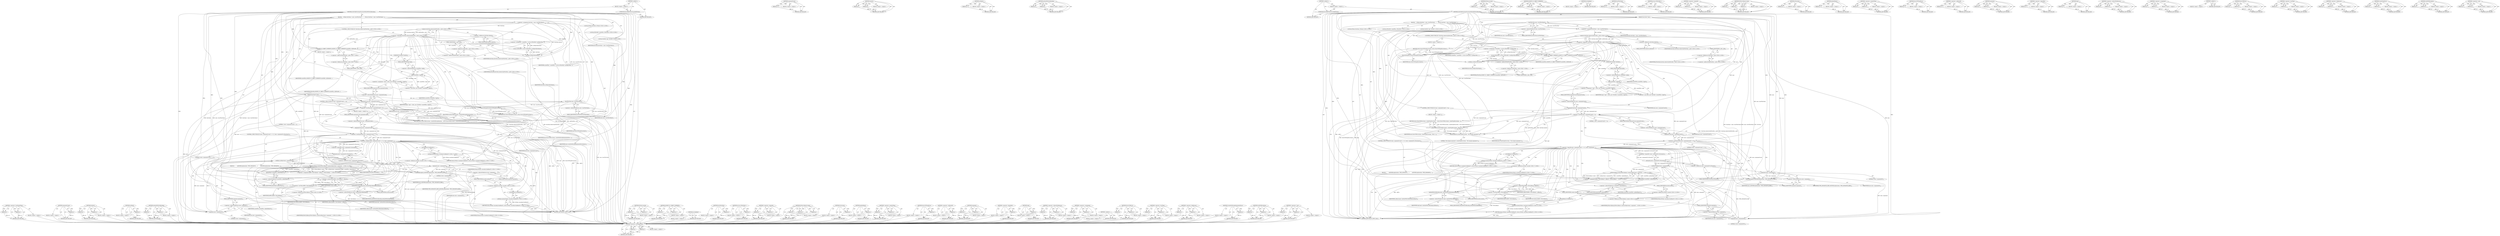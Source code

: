 digraph "&lt;operator&gt;.cast" {
vulnerable_239 [label=<(METHOD,&lt;operator&gt;.lessEqualsThan)>];
vulnerable_240 [label=<(PARAM,p1)>];
vulnerable_241 [label=<(PARAM,p2)>];
vulnerable_242 [label=<(BLOCK,&lt;empty&gt;,&lt;empty&gt;)>];
vulnerable_243 [label=<(METHOD_RETURN,ANY)>];
vulnerable_220 [label=<(METHOD,argumentCount)>];
vulnerable_221 [label=<(PARAM,p1)>];
vulnerable_222 [label=<(BLOCK,&lt;empty&gt;,&lt;empty&gt;)>];
vulnerable_223 [label=<(METHOD_RETURN,ANY)>];
vulnerable_175 [label=<(METHOD,inherits)>];
vulnerable_176 [label=<(PARAM,p1)>];
vulnerable_177 [label=<(PARAM,p2)>];
vulnerable_178 [label=<(BLOCK,&lt;empty&gt;,&lt;empty&gt;)>];
vulnerable_179 [label=<(METHOD_RETURN,ANY)>];
vulnerable_197 [label=<(METHOD,asObject)>];
vulnerable_198 [label=<(PARAM,p1)>];
vulnerable_199 [label=<(BLOCK,&lt;empty&gt;,&lt;empty&gt;)>];
vulnerable_200 [label=<(METHOD_RETURN,ANY)>];
vulnerable_281 [label=<(METHOD,methodWithCallbackArg)>];
vulnerable_282 [label=<(PARAM,p1)>];
vulnerable_283 [label=<(PARAM,p2)>];
vulnerable_284 [label=<(BLOCK,&lt;empty&gt;,&lt;empty&gt;)>];
vulnerable_285 [label=<(METHOD_RETURN,ANY)>];
vulnerable_6 [label=<(METHOD,&lt;global&gt;)<SUB>1</SUB>>];
vulnerable_7 [label=<(BLOCK,&lt;empty&gt;,&lt;empty&gt;)<SUB>1</SUB>>];
vulnerable_8 [label=<(UNKNOWN,EncodedJSValue,EncodedJSValue)<SUB>1</SUB>>];
vulnerable_9 [label=<(METHOD,jsTestObjPrototypeFunctionMethodWithCallbackArg)<SUB>1</SUB>>];
vulnerable_10 [label=<(PARAM,ExecState* exec)<SUB>1</SUB>>];
vulnerable_11 [label=<(BLOCK,{
    JSValue thisValue = exec-&gt;hostThisValue()...,{
    JSValue thisValue = exec-&gt;hostThisValue()...)<SUB>2</SUB>>];
vulnerable_12 [label="<(LOCAL,JSValue thisValue: JSValue)<SUB>3</SUB>>"];
vulnerable_13 [label=<(&lt;operator&gt;.assignment,thisValue = exec-&gt;hostThisValue())<SUB>3</SUB>>];
vulnerable_14 [label=<(IDENTIFIER,thisValue,thisValue = exec-&gt;hostThisValue())<SUB>3</SUB>>];
vulnerable_15 [label=<(hostThisValue,exec-&gt;hostThisValue())<SUB>3</SUB>>];
vulnerable_16 [label=<(&lt;operator&gt;.indirectFieldAccess,exec-&gt;hostThisValue)<SUB>3</SUB>>];
vulnerable_17 [label=<(IDENTIFIER,exec,exec-&gt;hostThisValue())<SUB>3</SUB>>];
vulnerable_18 [label=<(FIELD_IDENTIFIER,hostThisValue,hostThisValue)<SUB>3</SUB>>];
vulnerable_19 [label="<(CONTROL_STRUCTURE,IF,if (!thisValue.inherits(&amp;JSTestObj::s_info)))<SUB>4</SUB>>"];
vulnerable_20 [label="<(&lt;operator&gt;.logicalNot,!thisValue.inherits(&amp;JSTestObj::s_info))<SUB>4</SUB>>"];
vulnerable_21 [label="<(inherits,thisValue.inherits(&amp;JSTestObj::s_info))<SUB>4</SUB>>"];
vulnerable_22 [label=<(&lt;operator&gt;.fieldAccess,thisValue.inherits)<SUB>4</SUB>>];
vulnerable_23 [label="<(IDENTIFIER,thisValue,thisValue.inherits(&amp;JSTestObj::s_info))<SUB>4</SUB>>"];
vulnerable_24 [label=<(FIELD_IDENTIFIER,inherits,inherits)<SUB>4</SUB>>];
vulnerable_25 [label="<(&lt;operator&gt;.addressOf,&amp;JSTestObj::s_info)<SUB>4</SUB>>"];
vulnerable_26 [label="<(&lt;operator&gt;.fieldAccess,JSTestObj::s_info)<SUB>4</SUB>>"];
vulnerable_27 [label="<(IDENTIFIER,JSTestObj,thisValue.inherits(&amp;JSTestObj::s_info))<SUB>4</SUB>>"];
vulnerable_28 [label=<(FIELD_IDENTIFIER,s_info,s_info)<SUB>4</SUB>>];
vulnerable_29 [label=<(BLOCK,&lt;empty&gt;,&lt;empty&gt;)<SUB>5</SUB>>];
vulnerable_30 [label=<(RETURN,return throwVMTypeError(exec);,return throwVMTypeError(exec);)<SUB>5</SUB>>];
vulnerable_31 [label=<(throwVMTypeError,throwVMTypeError(exec))<SUB>5</SUB>>];
vulnerable_32 [label=<(IDENTIFIER,exec,throwVMTypeError(exec))<SUB>5</SUB>>];
vulnerable_33 [label="<(LOCAL,JSTestObj* castedThis: JSTestObj*)<SUB>6</SUB>>"];
vulnerable_34 [label=<(&lt;operator&gt;.assignment,* castedThis = jsCast&lt;JSTestObj*&gt;(asObject(this...)<SUB>6</SUB>>];
vulnerable_35 [label=<(IDENTIFIER,castedThis,* castedThis = jsCast&lt;JSTestObj*&gt;(asObject(this...)<SUB>6</SUB>>];
vulnerable_36 [label=<(jsCast&lt;JSTestObj*&gt;,jsCast&lt;JSTestObj*&gt;(asObject(thisValue)))<SUB>6</SUB>>];
vulnerable_37 [label=<(asObject,asObject(thisValue))<SUB>6</SUB>>];
vulnerable_38 [label=<(IDENTIFIER,thisValue,asObject(thisValue))<SUB>6</SUB>>];
vulnerable_39 [label=<(ASSERT_GC_OBJECT_INHERITS,ASSERT_GC_OBJECT_INHERITS(castedThis, &amp;JSTestOb...)<SUB>7</SUB>>];
vulnerable_40 [label=<(IDENTIFIER,castedThis,ASSERT_GC_OBJECT_INHERITS(castedThis, &amp;JSTestOb...)<SUB>7</SUB>>];
vulnerable_41 [label="<(&lt;operator&gt;.addressOf,&amp;JSTestObj::s_info)<SUB>7</SUB>>"];
vulnerable_42 [label="<(&lt;operator&gt;.fieldAccess,JSTestObj::s_info)<SUB>7</SUB>>"];
vulnerable_43 [label=<(IDENTIFIER,JSTestObj,ASSERT_GC_OBJECT_INHERITS(castedThis, &amp;JSTestOb...)<SUB>7</SUB>>];
vulnerable_44 [label=<(FIELD_IDENTIFIER,s_info,s_info)<SUB>7</SUB>>];
vulnerable_45 [label="<(LOCAL,TestObj* impl: TestObj*)<SUB>8</SUB>>"];
vulnerable_46 [label=<(&lt;operator&gt;.assignment,* impl = static_cast&lt;TestObj*&gt;(castedThis-&gt;impl()))<SUB>8</SUB>>];
vulnerable_47 [label=<(IDENTIFIER,impl,* impl = static_cast&lt;TestObj*&gt;(castedThis-&gt;impl()))<SUB>8</SUB>>];
vulnerable_48 [label=<(&lt;operator&gt;.cast,static_cast&lt;TestObj*&gt;(castedThis-&gt;impl()))<SUB>8</SUB>>];
vulnerable_49 [label=<(UNKNOWN,TestObj*,TestObj*)<SUB>8</SUB>>];
vulnerable_50 [label=<(impl,castedThis-&gt;impl())<SUB>8</SUB>>];
vulnerable_51 [label=<(&lt;operator&gt;.indirectFieldAccess,castedThis-&gt;impl)<SUB>8</SUB>>];
vulnerable_52 [label=<(IDENTIFIER,castedThis,castedThis-&gt;impl())<SUB>8</SUB>>];
vulnerable_53 [label=<(FIELD_IDENTIFIER,impl,impl)<SUB>8</SUB>>];
vulnerable_54 [label=<(CONTROL_STRUCTURE,IF,if (exec-&gt;argumentCount() &lt; 1))<SUB>9</SUB>>];
vulnerable_55 [label=<(&lt;operator&gt;.lessThan,exec-&gt;argumentCount() &lt; 1)<SUB>9</SUB>>];
vulnerable_56 [label=<(argumentCount,exec-&gt;argumentCount())<SUB>9</SUB>>];
vulnerable_57 [label=<(&lt;operator&gt;.indirectFieldAccess,exec-&gt;argumentCount)<SUB>9</SUB>>];
vulnerable_58 [label=<(IDENTIFIER,exec,exec-&gt;argumentCount())<SUB>9</SUB>>];
vulnerable_59 [label=<(FIELD_IDENTIFIER,argumentCount,argumentCount)<SUB>9</SUB>>];
vulnerable_60 [label=<(LITERAL,1,exec-&gt;argumentCount() &lt; 1)<SUB>9</SUB>>];
vulnerable_61 [label=<(BLOCK,&lt;empty&gt;,&lt;empty&gt;)<SUB>10</SUB>>];
vulnerable_62 [label=<(RETURN,return throwVMError(exec, createTypeError(exec,...,return throwVMError(exec, createTypeError(exec,...)<SUB>10</SUB>>];
vulnerable_63 [label=<(throwVMError,throwVMError(exec, createTypeError(exec, &quot;Not e...)<SUB>10</SUB>>];
vulnerable_64 [label=<(IDENTIFIER,exec,throwVMError(exec, createTypeError(exec, &quot;Not e...)<SUB>10</SUB>>];
vulnerable_65 [label=<(createTypeError,createTypeError(exec, &quot;Not enough arguments&quot;))<SUB>10</SUB>>];
vulnerable_66 [label=<(IDENTIFIER,exec,createTypeError(exec, &quot;Not enough arguments&quot;))<SUB>10</SUB>>];
vulnerable_67 [label=<(LITERAL,&quot;Not enough arguments&quot;,createTypeError(exec, &quot;Not enough arguments&quot;))<SUB>10</SUB>>];
vulnerable_68 [label=<(CONTROL_STRUCTURE,IF,if (exec-&gt;argumentCount() &lt;= 0 || !exec-&gt;argument(0).isFunction()))<SUB>11</SUB>>];
vulnerable_69 [label=<(&lt;operator&gt;.logicalOr,exec-&gt;argumentCount() &lt;= 0 || !exec-&gt;argument(0...)<SUB>11</SUB>>];
vulnerable_70 [label=<(&lt;operator&gt;.lessEqualsThan,exec-&gt;argumentCount() &lt;= 0)<SUB>11</SUB>>];
vulnerable_71 [label=<(argumentCount,exec-&gt;argumentCount())<SUB>11</SUB>>];
vulnerable_72 [label=<(&lt;operator&gt;.indirectFieldAccess,exec-&gt;argumentCount)<SUB>11</SUB>>];
vulnerable_73 [label=<(IDENTIFIER,exec,exec-&gt;argumentCount())<SUB>11</SUB>>];
vulnerable_74 [label=<(FIELD_IDENTIFIER,argumentCount,argumentCount)<SUB>11</SUB>>];
vulnerable_75 [label=<(LITERAL,0,exec-&gt;argumentCount() &lt;= 0)<SUB>11</SUB>>];
vulnerable_76 [label=<(&lt;operator&gt;.logicalNot,!exec-&gt;argument(0).isFunction())<SUB>11</SUB>>];
vulnerable_77 [label=<(isFunction,exec-&gt;argument(0).isFunction())<SUB>11</SUB>>];
vulnerable_78 [label=<(&lt;operator&gt;.fieldAccess,exec-&gt;argument(0).isFunction)<SUB>11</SUB>>];
vulnerable_79 [label=<(argument,exec-&gt;argument(0))<SUB>11</SUB>>];
vulnerable_80 [label=<(&lt;operator&gt;.indirectFieldAccess,exec-&gt;argument)<SUB>11</SUB>>];
vulnerable_81 [label=<(IDENTIFIER,exec,exec-&gt;argument(0))<SUB>11</SUB>>];
vulnerable_82 [label=<(FIELD_IDENTIFIER,argument,argument)<SUB>11</SUB>>];
vulnerable_83 [label=<(LITERAL,0,exec-&gt;argument(0))<SUB>11</SUB>>];
vulnerable_84 [label=<(FIELD_IDENTIFIER,isFunction,isFunction)<SUB>11</SUB>>];
vulnerable_85 [label=<(BLOCK,{
         setDOMException(exec, TYPE_MISMATCH_...,{
         setDOMException(exec, TYPE_MISMATCH_...)<SUB>11</SUB>>];
vulnerable_86 [label=<(setDOMException,setDOMException(exec, TYPE_MISMATCH_ERR))<SUB>12</SUB>>];
vulnerable_87 [label=<(IDENTIFIER,exec,setDOMException(exec, TYPE_MISMATCH_ERR))<SUB>12</SUB>>];
vulnerable_88 [label=<(IDENTIFIER,TYPE_MISMATCH_ERR,setDOMException(exec, TYPE_MISMATCH_ERR))<SUB>12</SUB>>];
vulnerable_89 [label="<(RETURN,return JSValue::encode(jsUndefined());,return JSValue::encode(jsUndefined());)<SUB>13</SUB>>"];
vulnerable_90 [label="<(JSValue.encode,JSValue::encode(jsUndefined()))<SUB>13</SUB>>"];
vulnerable_91 [label="<(&lt;operator&gt;.fieldAccess,JSValue::encode)<SUB>13</SUB>>"];
vulnerable_92 [label="<(IDENTIFIER,JSValue,JSValue::encode(jsUndefined()))<SUB>13</SUB>>"];
vulnerable_93 [label=<(FIELD_IDENTIFIER,encode,encode)<SUB>13</SUB>>];
vulnerable_94 [label=<(jsUndefined,jsUndefined())<SUB>13</SUB>>];
vulnerable_95 [label="<(&lt;operator&gt;.assignment,RefPtr&lt;TestCallback&gt; callback = JSTestCallback:...)<SUB>15</SUB>>"];
vulnerable_96 [label=<(&lt;operator&gt;.greaterThan,RefPtr&lt;TestCallback&gt; callback)<SUB>15</SUB>>];
vulnerable_97 [label=<(&lt;operator&gt;.lessThan,RefPtr&lt;TestCallback)<SUB>15</SUB>>];
vulnerable_98 [label=<(IDENTIFIER,RefPtr,RefPtr&lt;TestCallback)<SUB>15</SUB>>];
vulnerable_99 [label=<(IDENTIFIER,TestCallback,RefPtr&lt;TestCallback)<SUB>15</SUB>>];
vulnerable_100 [label=<(IDENTIFIER,callback,RefPtr&lt;TestCallback&gt; callback)<SUB>15</SUB>>];
vulnerable_101 [label="<(JSTestCallback.create,JSTestCallback::create(asObject(exec-&gt;argument(...)<SUB>15</SUB>>"];
vulnerable_102 [label="<(&lt;operator&gt;.fieldAccess,JSTestCallback::create)<SUB>15</SUB>>"];
vulnerable_103 [label="<(IDENTIFIER,JSTestCallback,JSTestCallback::create(asObject(exec-&gt;argument(...)<SUB>15</SUB>>"];
vulnerable_104 [label=<(FIELD_IDENTIFIER,create,create)<SUB>15</SUB>>];
vulnerable_105 [label=<(asObject,asObject(exec-&gt;argument(0)))<SUB>15</SUB>>];
vulnerable_106 [label=<(argument,exec-&gt;argument(0))<SUB>15</SUB>>];
vulnerable_107 [label=<(&lt;operator&gt;.indirectFieldAccess,exec-&gt;argument)<SUB>15</SUB>>];
vulnerable_108 [label=<(IDENTIFIER,exec,exec-&gt;argument(0))<SUB>15</SUB>>];
vulnerable_109 [label=<(FIELD_IDENTIFIER,argument,argument)<SUB>15</SUB>>];
vulnerable_110 [label=<(LITERAL,0,exec-&gt;argument(0))<SUB>15</SUB>>];
vulnerable_111 [label=<(globalObject,castedThis-&gt;globalObject())<SUB>15</SUB>>];
vulnerable_112 [label=<(&lt;operator&gt;.indirectFieldAccess,castedThis-&gt;globalObject)<SUB>15</SUB>>];
vulnerable_113 [label=<(IDENTIFIER,castedThis,castedThis-&gt;globalObject())<SUB>15</SUB>>];
vulnerable_114 [label=<(FIELD_IDENTIFIER,globalObject,globalObject)<SUB>15</SUB>>];
vulnerable_115 [label=<(methodWithCallbackArg,impl-&gt;methodWithCallbackArg(callback))<SUB>16</SUB>>];
vulnerable_116 [label=<(&lt;operator&gt;.indirectFieldAccess,impl-&gt;methodWithCallbackArg)<SUB>16</SUB>>];
vulnerable_117 [label=<(IDENTIFIER,impl,impl-&gt;methodWithCallbackArg(callback))<SUB>16</SUB>>];
vulnerable_118 [label=<(FIELD_IDENTIFIER,methodWithCallbackArg,methodWithCallbackArg)<SUB>16</SUB>>];
vulnerable_119 [label=<(IDENTIFIER,callback,impl-&gt;methodWithCallbackArg(callback))<SUB>16</SUB>>];
vulnerable_120 [label="<(RETURN,return JSValue::encode(jsUndefined());,return JSValue::encode(jsUndefined());)<SUB>17</SUB>>"];
vulnerable_121 [label="<(JSValue.encode,JSValue::encode(jsUndefined()))<SUB>17</SUB>>"];
vulnerable_122 [label="<(&lt;operator&gt;.fieldAccess,JSValue::encode)<SUB>17</SUB>>"];
vulnerable_123 [label="<(IDENTIFIER,JSValue,JSValue::encode(jsUndefined()))<SUB>17</SUB>>"];
vulnerable_124 [label=<(FIELD_IDENTIFIER,encode,encode)<SUB>17</SUB>>];
vulnerable_125 [label=<(jsUndefined,jsUndefined())<SUB>17</SUB>>];
vulnerable_126 [label=<(METHOD_RETURN,JSC_HOST_CALL)<SUB>1</SUB>>];
vulnerable_128 [label=<(METHOD_RETURN,ANY)<SUB>1</SUB>>];
vulnerable_258 [label=<(METHOD,JSValue.encode)>];
vulnerable_259 [label=<(PARAM,p1)>];
vulnerable_260 [label=<(PARAM,p2)>];
vulnerable_261 [label=<(BLOCK,&lt;empty&gt;,&lt;empty&gt;)>];
vulnerable_262 [label=<(METHOD_RETURN,ANY)>];
vulnerable_201 [label=<(METHOD,ASSERT_GC_OBJECT_INHERITS)>];
vulnerable_202 [label=<(PARAM,p1)>];
vulnerable_203 [label=<(PARAM,p2)>];
vulnerable_204 [label=<(BLOCK,&lt;empty&gt;,&lt;empty&gt;)>];
vulnerable_205 [label=<(METHOD_RETURN,ANY)>];
vulnerable_263 [label=<(METHOD,jsUndefined)>];
vulnerable_264 [label=<(BLOCK,&lt;empty&gt;,&lt;empty&gt;)>];
vulnerable_265 [label=<(METHOD_RETURN,ANY)>];
vulnerable_162 [label=<(METHOD,hostThisValue)>];
vulnerable_163 [label=<(PARAM,p1)>];
vulnerable_164 [label=<(BLOCK,&lt;empty&gt;,&lt;empty&gt;)>];
vulnerable_165 [label=<(METHOD_RETURN,ANY)>];
vulnerable_193 [label=<(METHOD,jsCast&lt;JSTestObj*&gt;)>];
vulnerable_194 [label=<(PARAM,p1)>];
vulnerable_195 [label=<(BLOCK,&lt;empty&gt;,&lt;empty&gt;)>];
vulnerable_196 [label=<(METHOD_RETURN,ANY)>];
vulnerable_234 [label=<(METHOD,&lt;operator&gt;.logicalOr)>];
vulnerable_235 [label=<(PARAM,p1)>];
vulnerable_236 [label=<(PARAM,p2)>];
vulnerable_237 [label=<(BLOCK,&lt;empty&gt;,&lt;empty&gt;)>];
vulnerable_238 [label=<(METHOD_RETURN,ANY)>];
vulnerable_271 [label=<(METHOD,JSTestCallback.create)>];
vulnerable_272 [label=<(PARAM,p1)>];
vulnerable_273 [label=<(PARAM,p2)>];
vulnerable_274 [label=<(PARAM,p3)>];
vulnerable_275 [label=<(BLOCK,&lt;empty&gt;,&lt;empty&gt;)>];
vulnerable_276 [label=<(METHOD_RETURN,ANY)>];
vulnerable_244 [label=<(METHOD,isFunction)>];
vulnerable_245 [label=<(PARAM,p1)>];
vulnerable_246 [label=<(BLOCK,&lt;empty&gt;,&lt;empty&gt;)>];
vulnerable_247 [label=<(METHOD_RETURN,ANY)>];
vulnerable_277 [label=<(METHOD,globalObject)>];
vulnerable_278 [label=<(PARAM,p1)>];
vulnerable_279 [label=<(BLOCK,&lt;empty&gt;,&lt;empty&gt;)>];
vulnerable_280 [label=<(METHOD_RETURN,ANY)>];
vulnerable_266 [label=<(METHOD,&lt;operator&gt;.greaterThan)>];
vulnerable_267 [label=<(PARAM,p1)>];
vulnerable_268 [label=<(PARAM,p2)>];
vulnerable_269 [label=<(BLOCK,&lt;empty&gt;,&lt;empty&gt;)>];
vulnerable_270 [label=<(METHOD_RETURN,ANY)>];
vulnerable_189 [label=<(METHOD,throwVMTypeError)>];
vulnerable_190 [label=<(PARAM,p1)>];
vulnerable_191 [label=<(BLOCK,&lt;empty&gt;,&lt;empty&gt;)>];
vulnerable_192 [label=<(METHOD_RETURN,ANY)>];
vulnerable_185 [label=<(METHOD,&lt;operator&gt;.addressOf)>];
vulnerable_186 [label=<(PARAM,p1)>];
vulnerable_187 [label=<(BLOCK,&lt;empty&gt;,&lt;empty&gt;)>];
vulnerable_188 [label=<(METHOD_RETURN,ANY)>];
vulnerable_248 [label=<(METHOD,argument)>];
vulnerable_249 [label=<(PARAM,p1)>];
vulnerable_250 [label=<(PARAM,p2)>];
vulnerable_251 [label=<(BLOCK,&lt;empty&gt;,&lt;empty&gt;)>];
vulnerable_252 [label=<(METHOD_RETURN,ANY)>];
vulnerable_171 [label=<(METHOD,&lt;operator&gt;.logicalNot)>];
vulnerable_172 [label=<(PARAM,p1)>];
vulnerable_173 [label=<(BLOCK,&lt;empty&gt;,&lt;empty&gt;)>];
vulnerable_174 [label=<(METHOD_RETURN,ANY)>];
vulnerable_211 [label=<(METHOD,impl)>];
vulnerable_212 [label=<(PARAM,p1)>];
vulnerable_213 [label=<(BLOCK,&lt;empty&gt;,&lt;empty&gt;)>];
vulnerable_214 [label=<(METHOD_RETURN,ANY)>];
vulnerable_166 [label=<(METHOD,&lt;operator&gt;.indirectFieldAccess)>];
vulnerable_167 [label=<(PARAM,p1)>];
vulnerable_168 [label=<(PARAM,p2)>];
vulnerable_169 [label=<(BLOCK,&lt;empty&gt;,&lt;empty&gt;)>];
vulnerable_170 [label=<(METHOD_RETURN,ANY)>];
vulnerable_157 [label=<(METHOD,&lt;operator&gt;.assignment)>];
vulnerable_158 [label=<(PARAM,p1)>];
vulnerable_159 [label=<(PARAM,p2)>];
vulnerable_160 [label=<(BLOCK,&lt;empty&gt;,&lt;empty&gt;)>];
vulnerable_161 [label=<(METHOD_RETURN,ANY)>];
vulnerable_151 [label=<(METHOD,&lt;global&gt;)<SUB>1</SUB>>];
vulnerable_152 [label=<(BLOCK,&lt;empty&gt;,&lt;empty&gt;)>];
vulnerable_153 [label=<(METHOD_RETURN,ANY)>];
vulnerable_224 [label=<(METHOD,throwVMError)>];
vulnerable_225 [label=<(PARAM,p1)>];
vulnerable_226 [label=<(PARAM,p2)>];
vulnerable_227 [label=<(BLOCK,&lt;empty&gt;,&lt;empty&gt;)>];
vulnerable_228 [label=<(METHOD_RETURN,ANY)>];
vulnerable_215 [label=<(METHOD,&lt;operator&gt;.lessThan)>];
vulnerable_216 [label=<(PARAM,p1)>];
vulnerable_217 [label=<(PARAM,p2)>];
vulnerable_218 [label=<(BLOCK,&lt;empty&gt;,&lt;empty&gt;)>];
vulnerable_219 [label=<(METHOD_RETURN,ANY)>];
vulnerable_180 [label=<(METHOD,&lt;operator&gt;.fieldAccess)>];
vulnerable_181 [label=<(PARAM,p1)>];
vulnerable_182 [label=<(PARAM,p2)>];
vulnerable_183 [label=<(BLOCK,&lt;empty&gt;,&lt;empty&gt;)>];
vulnerable_184 [label=<(METHOD_RETURN,ANY)>];
vulnerable_229 [label=<(METHOD,createTypeError)>];
vulnerable_230 [label=<(PARAM,p1)>];
vulnerable_231 [label=<(PARAM,p2)>];
vulnerable_232 [label=<(BLOCK,&lt;empty&gt;,&lt;empty&gt;)>];
vulnerable_233 [label=<(METHOD_RETURN,ANY)>];
vulnerable_253 [label=<(METHOD,setDOMException)>];
vulnerable_254 [label=<(PARAM,p1)>];
vulnerable_255 [label=<(PARAM,p2)>];
vulnerable_256 [label=<(BLOCK,&lt;empty&gt;,&lt;empty&gt;)>];
vulnerable_257 [label=<(METHOD_RETURN,ANY)>];
vulnerable_206 [label=<(METHOD,&lt;operator&gt;.cast)>];
vulnerable_207 [label=<(PARAM,p1)>];
vulnerable_208 [label=<(PARAM,p2)>];
vulnerable_209 [label=<(BLOCK,&lt;empty&gt;,&lt;empty&gt;)>];
vulnerable_210 [label=<(METHOD_RETURN,ANY)>];
fixed_235 [label=<(METHOD,&lt;operator&gt;.lessEqualsThan)>];
fixed_236 [label=<(PARAM,p1)>];
fixed_237 [label=<(PARAM,p2)>];
fixed_238 [label=<(BLOCK,&lt;empty&gt;,&lt;empty&gt;)>];
fixed_239 [label=<(METHOD_RETURN,ANY)>];
fixed_217 [label=<(METHOD,argumentCount)>];
fixed_218 [label=<(PARAM,p1)>];
fixed_219 [label=<(BLOCK,&lt;empty&gt;,&lt;empty&gt;)>];
fixed_220 [label=<(METHOD_RETURN,ANY)>];
fixed_172 [label=<(METHOD,inherits)>];
fixed_173 [label=<(PARAM,p1)>];
fixed_174 [label=<(PARAM,p2)>];
fixed_175 [label=<(BLOCK,&lt;empty&gt;,&lt;empty&gt;)>];
fixed_176 [label=<(METHOD_RETURN,ANY)>];
fixed_194 [label=<(METHOD,asObject)>];
fixed_195 [label=<(PARAM,p1)>];
fixed_196 [label=<(BLOCK,&lt;empty&gt;,&lt;empty&gt;)>];
fixed_197 [label=<(METHOD_RETURN,ANY)>];
fixed_277 [label=<(METHOD,methodWithCallbackArg)>];
fixed_278 [label=<(PARAM,p1)>];
fixed_279 [label=<(PARAM,p2)>];
fixed_280 [label=<(BLOCK,&lt;empty&gt;,&lt;empty&gt;)>];
fixed_281 [label=<(METHOD_RETURN,ANY)>];
fixed_6 [label=<(METHOD,&lt;global&gt;)<SUB>1</SUB>>];
fixed_7 [label=<(BLOCK,&lt;empty&gt;,&lt;empty&gt;)<SUB>1</SUB>>];
fixed_8 [label=<(UNKNOWN,EncodedJSValue,EncodedJSValue)<SUB>1</SUB>>];
fixed_9 [label=<(METHOD,jsTestObjPrototypeFunctionMethodWithCallbackArg)<SUB>1</SUB>>];
fixed_10 [label=<(PARAM,ExecState* exec)<SUB>1</SUB>>];
fixed_11 [label=<(BLOCK,{
    JSValue thisValue = exec-&gt;hostThisValue()...,{
    JSValue thisValue = exec-&gt;hostThisValue()...)<SUB>2</SUB>>];
fixed_12 [label="<(LOCAL,JSValue thisValue: JSValue)<SUB>3</SUB>>"];
fixed_13 [label=<(&lt;operator&gt;.assignment,thisValue = exec-&gt;hostThisValue())<SUB>3</SUB>>];
fixed_14 [label=<(IDENTIFIER,thisValue,thisValue = exec-&gt;hostThisValue())<SUB>3</SUB>>];
fixed_15 [label=<(hostThisValue,exec-&gt;hostThisValue())<SUB>3</SUB>>];
fixed_16 [label=<(&lt;operator&gt;.indirectFieldAccess,exec-&gt;hostThisValue)<SUB>3</SUB>>];
fixed_17 [label=<(IDENTIFIER,exec,exec-&gt;hostThisValue())<SUB>3</SUB>>];
fixed_18 [label=<(FIELD_IDENTIFIER,hostThisValue,hostThisValue)<SUB>3</SUB>>];
fixed_19 [label="<(CONTROL_STRUCTURE,IF,if (!thisValue.inherits(&amp;JSTestObj::s_info)))<SUB>4</SUB>>"];
fixed_20 [label="<(&lt;operator&gt;.logicalNot,!thisValue.inherits(&amp;JSTestObj::s_info))<SUB>4</SUB>>"];
fixed_21 [label="<(inherits,thisValue.inherits(&amp;JSTestObj::s_info))<SUB>4</SUB>>"];
fixed_22 [label=<(&lt;operator&gt;.fieldAccess,thisValue.inherits)<SUB>4</SUB>>];
fixed_23 [label="<(IDENTIFIER,thisValue,thisValue.inherits(&amp;JSTestObj::s_info))<SUB>4</SUB>>"];
fixed_24 [label=<(FIELD_IDENTIFIER,inherits,inherits)<SUB>4</SUB>>];
fixed_25 [label="<(&lt;operator&gt;.addressOf,&amp;JSTestObj::s_info)<SUB>4</SUB>>"];
fixed_26 [label="<(&lt;operator&gt;.fieldAccess,JSTestObj::s_info)<SUB>4</SUB>>"];
fixed_27 [label="<(IDENTIFIER,JSTestObj,thisValue.inherits(&amp;JSTestObj::s_info))<SUB>4</SUB>>"];
fixed_28 [label=<(FIELD_IDENTIFIER,s_info,s_info)<SUB>4</SUB>>];
fixed_29 [label=<(BLOCK,&lt;empty&gt;,&lt;empty&gt;)<SUB>5</SUB>>];
fixed_30 [label=<(RETURN,return throwVMTypeError(exec);,return throwVMTypeError(exec);)<SUB>5</SUB>>];
fixed_31 [label=<(throwVMTypeError,throwVMTypeError(exec))<SUB>5</SUB>>];
fixed_32 [label=<(IDENTIFIER,exec,throwVMTypeError(exec))<SUB>5</SUB>>];
fixed_33 [label="<(LOCAL,JSTestObj* castedThis: JSTestObj*)<SUB>6</SUB>>"];
fixed_34 [label=<(&lt;operator&gt;.assignment,* castedThis = jsCast&lt;JSTestObj*&gt;(asObject(this...)<SUB>6</SUB>>];
fixed_35 [label=<(IDENTIFIER,castedThis,* castedThis = jsCast&lt;JSTestObj*&gt;(asObject(this...)<SUB>6</SUB>>];
fixed_36 [label=<(jsCast&lt;JSTestObj*&gt;,jsCast&lt;JSTestObj*&gt;(asObject(thisValue)))<SUB>6</SUB>>];
fixed_37 [label=<(asObject,asObject(thisValue))<SUB>6</SUB>>];
fixed_38 [label=<(IDENTIFIER,thisValue,asObject(thisValue))<SUB>6</SUB>>];
fixed_39 [label=<(ASSERT_GC_OBJECT_INHERITS,ASSERT_GC_OBJECT_INHERITS(castedThis, &amp;JSTestOb...)<SUB>7</SUB>>];
fixed_40 [label=<(IDENTIFIER,castedThis,ASSERT_GC_OBJECT_INHERITS(castedThis, &amp;JSTestOb...)<SUB>7</SUB>>];
fixed_41 [label="<(&lt;operator&gt;.addressOf,&amp;JSTestObj::s_info)<SUB>7</SUB>>"];
fixed_42 [label="<(&lt;operator&gt;.fieldAccess,JSTestObj::s_info)<SUB>7</SUB>>"];
fixed_43 [label=<(IDENTIFIER,JSTestObj,ASSERT_GC_OBJECT_INHERITS(castedThis, &amp;JSTestOb...)<SUB>7</SUB>>];
fixed_44 [label=<(FIELD_IDENTIFIER,s_info,s_info)<SUB>7</SUB>>];
fixed_45 [label="<(LOCAL,TestObj* impl: TestObj*)<SUB>8</SUB>>"];
fixed_46 [label=<(&lt;operator&gt;.assignment,* impl = static_cast&lt;TestObj*&gt;(castedThis-&gt;impl()))<SUB>8</SUB>>];
fixed_47 [label=<(IDENTIFIER,impl,* impl = static_cast&lt;TestObj*&gt;(castedThis-&gt;impl()))<SUB>8</SUB>>];
fixed_48 [label=<(&lt;operator&gt;.cast,static_cast&lt;TestObj*&gt;(castedThis-&gt;impl()))<SUB>8</SUB>>];
fixed_49 [label=<(UNKNOWN,TestObj*,TestObj*)<SUB>8</SUB>>];
fixed_50 [label=<(impl,castedThis-&gt;impl())<SUB>8</SUB>>];
fixed_51 [label=<(&lt;operator&gt;.indirectFieldAccess,castedThis-&gt;impl)<SUB>8</SUB>>];
fixed_52 [label=<(IDENTIFIER,castedThis,castedThis-&gt;impl())<SUB>8</SUB>>];
fixed_53 [label=<(FIELD_IDENTIFIER,impl,impl)<SUB>8</SUB>>];
fixed_54 [label=<(CONTROL_STRUCTURE,IF,if (exec-&gt;argumentCount() &lt; 1))<SUB>9</SUB>>];
fixed_55 [label=<(&lt;operator&gt;.lessThan,exec-&gt;argumentCount() &lt; 1)<SUB>9</SUB>>];
fixed_56 [label=<(argumentCount,exec-&gt;argumentCount())<SUB>9</SUB>>];
fixed_57 [label=<(&lt;operator&gt;.indirectFieldAccess,exec-&gt;argumentCount)<SUB>9</SUB>>];
fixed_58 [label=<(IDENTIFIER,exec,exec-&gt;argumentCount())<SUB>9</SUB>>];
fixed_59 [label=<(FIELD_IDENTIFIER,argumentCount,argumentCount)<SUB>9</SUB>>];
fixed_60 [label=<(LITERAL,1,exec-&gt;argumentCount() &lt; 1)<SUB>9</SUB>>];
fixed_61 [label=<(BLOCK,&lt;empty&gt;,&lt;empty&gt;)<SUB>10</SUB>>];
fixed_62 [label=<(RETURN,return throwVMError(exec, createNotEnoughArgume...,return throwVMError(exec, createNotEnoughArgume...)<SUB>10</SUB>>];
fixed_63 [label=<(throwVMError,throwVMError(exec, createNotEnoughArgumentsErro...)<SUB>10</SUB>>];
fixed_64 [label=<(IDENTIFIER,exec,throwVMError(exec, createNotEnoughArgumentsErro...)<SUB>10</SUB>>];
fixed_65 [label=<(createNotEnoughArgumentsError,createNotEnoughArgumentsError(exec))<SUB>10</SUB>>];
fixed_66 [label=<(IDENTIFIER,exec,createNotEnoughArgumentsError(exec))<SUB>10</SUB>>];
fixed_67 [label=<(CONTROL_STRUCTURE,IF,if (exec-&gt;argumentCount() &lt;= 0 || !exec-&gt;argument(0).isFunction()))<SUB>11</SUB>>];
fixed_68 [label=<(&lt;operator&gt;.logicalOr,exec-&gt;argumentCount() &lt;= 0 || !exec-&gt;argument(0...)<SUB>11</SUB>>];
fixed_69 [label=<(&lt;operator&gt;.lessEqualsThan,exec-&gt;argumentCount() &lt;= 0)<SUB>11</SUB>>];
fixed_70 [label=<(argumentCount,exec-&gt;argumentCount())<SUB>11</SUB>>];
fixed_71 [label=<(&lt;operator&gt;.indirectFieldAccess,exec-&gt;argumentCount)<SUB>11</SUB>>];
fixed_72 [label=<(IDENTIFIER,exec,exec-&gt;argumentCount())<SUB>11</SUB>>];
fixed_73 [label=<(FIELD_IDENTIFIER,argumentCount,argumentCount)<SUB>11</SUB>>];
fixed_74 [label=<(LITERAL,0,exec-&gt;argumentCount() &lt;= 0)<SUB>11</SUB>>];
fixed_75 [label=<(&lt;operator&gt;.logicalNot,!exec-&gt;argument(0).isFunction())<SUB>11</SUB>>];
fixed_76 [label=<(isFunction,exec-&gt;argument(0).isFunction())<SUB>11</SUB>>];
fixed_77 [label=<(&lt;operator&gt;.fieldAccess,exec-&gt;argument(0).isFunction)<SUB>11</SUB>>];
fixed_78 [label=<(argument,exec-&gt;argument(0))<SUB>11</SUB>>];
fixed_79 [label=<(&lt;operator&gt;.indirectFieldAccess,exec-&gt;argument)<SUB>11</SUB>>];
fixed_80 [label=<(IDENTIFIER,exec,exec-&gt;argument(0))<SUB>11</SUB>>];
fixed_81 [label=<(FIELD_IDENTIFIER,argument,argument)<SUB>11</SUB>>];
fixed_82 [label=<(LITERAL,0,exec-&gt;argument(0))<SUB>11</SUB>>];
fixed_83 [label=<(FIELD_IDENTIFIER,isFunction,isFunction)<SUB>11</SUB>>];
fixed_84 [label=<(BLOCK,{
         setDOMException(exec, TYPE_MISMATCH_...,{
         setDOMException(exec, TYPE_MISMATCH_...)<SUB>11</SUB>>];
fixed_85 [label=<(setDOMException,setDOMException(exec, TYPE_MISMATCH_ERR))<SUB>12</SUB>>];
fixed_86 [label=<(IDENTIFIER,exec,setDOMException(exec, TYPE_MISMATCH_ERR))<SUB>12</SUB>>];
fixed_87 [label=<(IDENTIFIER,TYPE_MISMATCH_ERR,setDOMException(exec, TYPE_MISMATCH_ERR))<SUB>12</SUB>>];
fixed_88 [label="<(RETURN,return JSValue::encode(jsUndefined());,return JSValue::encode(jsUndefined());)<SUB>13</SUB>>"];
fixed_89 [label="<(JSValue.encode,JSValue::encode(jsUndefined()))<SUB>13</SUB>>"];
fixed_90 [label="<(&lt;operator&gt;.fieldAccess,JSValue::encode)<SUB>13</SUB>>"];
fixed_91 [label="<(IDENTIFIER,JSValue,JSValue::encode(jsUndefined()))<SUB>13</SUB>>"];
fixed_92 [label=<(FIELD_IDENTIFIER,encode,encode)<SUB>13</SUB>>];
fixed_93 [label=<(jsUndefined,jsUndefined())<SUB>13</SUB>>];
fixed_94 [label="<(&lt;operator&gt;.assignment,RefPtr&lt;TestCallback&gt; callback = JSTestCallback:...)<SUB>15</SUB>>"];
fixed_95 [label=<(&lt;operator&gt;.greaterThan,RefPtr&lt;TestCallback&gt; callback)<SUB>15</SUB>>];
fixed_96 [label=<(&lt;operator&gt;.lessThan,RefPtr&lt;TestCallback)<SUB>15</SUB>>];
fixed_97 [label=<(IDENTIFIER,RefPtr,RefPtr&lt;TestCallback)<SUB>15</SUB>>];
fixed_98 [label=<(IDENTIFIER,TestCallback,RefPtr&lt;TestCallback)<SUB>15</SUB>>];
fixed_99 [label=<(IDENTIFIER,callback,RefPtr&lt;TestCallback&gt; callback)<SUB>15</SUB>>];
fixed_100 [label="<(JSTestCallback.create,JSTestCallback::create(asObject(exec-&gt;argument(...)<SUB>15</SUB>>"];
fixed_101 [label="<(&lt;operator&gt;.fieldAccess,JSTestCallback::create)<SUB>15</SUB>>"];
fixed_102 [label="<(IDENTIFIER,JSTestCallback,JSTestCallback::create(asObject(exec-&gt;argument(...)<SUB>15</SUB>>"];
fixed_103 [label=<(FIELD_IDENTIFIER,create,create)<SUB>15</SUB>>];
fixed_104 [label=<(asObject,asObject(exec-&gt;argument(0)))<SUB>15</SUB>>];
fixed_105 [label=<(argument,exec-&gt;argument(0))<SUB>15</SUB>>];
fixed_106 [label=<(&lt;operator&gt;.indirectFieldAccess,exec-&gt;argument)<SUB>15</SUB>>];
fixed_107 [label=<(IDENTIFIER,exec,exec-&gt;argument(0))<SUB>15</SUB>>];
fixed_108 [label=<(FIELD_IDENTIFIER,argument,argument)<SUB>15</SUB>>];
fixed_109 [label=<(LITERAL,0,exec-&gt;argument(0))<SUB>15</SUB>>];
fixed_110 [label=<(globalObject,castedThis-&gt;globalObject())<SUB>15</SUB>>];
fixed_111 [label=<(&lt;operator&gt;.indirectFieldAccess,castedThis-&gt;globalObject)<SUB>15</SUB>>];
fixed_112 [label=<(IDENTIFIER,castedThis,castedThis-&gt;globalObject())<SUB>15</SUB>>];
fixed_113 [label=<(FIELD_IDENTIFIER,globalObject,globalObject)<SUB>15</SUB>>];
fixed_114 [label=<(methodWithCallbackArg,impl-&gt;methodWithCallbackArg(callback))<SUB>16</SUB>>];
fixed_115 [label=<(&lt;operator&gt;.indirectFieldAccess,impl-&gt;methodWithCallbackArg)<SUB>16</SUB>>];
fixed_116 [label=<(IDENTIFIER,impl,impl-&gt;methodWithCallbackArg(callback))<SUB>16</SUB>>];
fixed_117 [label=<(FIELD_IDENTIFIER,methodWithCallbackArg,methodWithCallbackArg)<SUB>16</SUB>>];
fixed_118 [label=<(IDENTIFIER,callback,impl-&gt;methodWithCallbackArg(callback))<SUB>16</SUB>>];
fixed_119 [label="<(RETURN,return JSValue::encode(jsUndefined());,return JSValue::encode(jsUndefined());)<SUB>17</SUB>>"];
fixed_120 [label="<(JSValue.encode,JSValue::encode(jsUndefined()))<SUB>17</SUB>>"];
fixed_121 [label="<(&lt;operator&gt;.fieldAccess,JSValue::encode)<SUB>17</SUB>>"];
fixed_122 [label="<(IDENTIFIER,JSValue,JSValue::encode(jsUndefined()))<SUB>17</SUB>>"];
fixed_123 [label=<(FIELD_IDENTIFIER,encode,encode)<SUB>17</SUB>>];
fixed_124 [label=<(jsUndefined,jsUndefined())<SUB>17</SUB>>];
fixed_125 [label=<(METHOD_RETURN,JSC_HOST_CALL)<SUB>1</SUB>>];
fixed_127 [label=<(METHOD_RETURN,ANY)<SUB>1</SUB>>];
fixed_254 [label=<(METHOD,JSValue.encode)>];
fixed_255 [label=<(PARAM,p1)>];
fixed_256 [label=<(PARAM,p2)>];
fixed_257 [label=<(BLOCK,&lt;empty&gt;,&lt;empty&gt;)>];
fixed_258 [label=<(METHOD_RETURN,ANY)>];
fixed_198 [label=<(METHOD,ASSERT_GC_OBJECT_INHERITS)>];
fixed_199 [label=<(PARAM,p1)>];
fixed_200 [label=<(PARAM,p2)>];
fixed_201 [label=<(BLOCK,&lt;empty&gt;,&lt;empty&gt;)>];
fixed_202 [label=<(METHOD_RETURN,ANY)>];
fixed_259 [label=<(METHOD,jsUndefined)>];
fixed_260 [label=<(BLOCK,&lt;empty&gt;,&lt;empty&gt;)>];
fixed_261 [label=<(METHOD_RETURN,ANY)>];
fixed_159 [label=<(METHOD,hostThisValue)>];
fixed_160 [label=<(PARAM,p1)>];
fixed_161 [label=<(BLOCK,&lt;empty&gt;,&lt;empty&gt;)>];
fixed_162 [label=<(METHOD_RETURN,ANY)>];
fixed_190 [label=<(METHOD,jsCast&lt;JSTestObj*&gt;)>];
fixed_191 [label=<(PARAM,p1)>];
fixed_192 [label=<(BLOCK,&lt;empty&gt;,&lt;empty&gt;)>];
fixed_193 [label=<(METHOD_RETURN,ANY)>];
fixed_230 [label=<(METHOD,&lt;operator&gt;.logicalOr)>];
fixed_231 [label=<(PARAM,p1)>];
fixed_232 [label=<(PARAM,p2)>];
fixed_233 [label=<(BLOCK,&lt;empty&gt;,&lt;empty&gt;)>];
fixed_234 [label=<(METHOD_RETURN,ANY)>];
fixed_267 [label=<(METHOD,JSTestCallback.create)>];
fixed_268 [label=<(PARAM,p1)>];
fixed_269 [label=<(PARAM,p2)>];
fixed_270 [label=<(PARAM,p3)>];
fixed_271 [label=<(BLOCK,&lt;empty&gt;,&lt;empty&gt;)>];
fixed_272 [label=<(METHOD_RETURN,ANY)>];
fixed_240 [label=<(METHOD,isFunction)>];
fixed_241 [label=<(PARAM,p1)>];
fixed_242 [label=<(BLOCK,&lt;empty&gt;,&lt;empty&gt;)>];
fixed_243 [label=<(METHOD_RETURN,ANY)>];
fixed_273 [label=<(METHOD,globalObject)>];
fixed_274 [label=<(PARAM,p1)>];
fixed_275 [label=<(BLOCK,&lt;empty&gt;,&lt;empty&gt;)>];
fixed_276 [label=<(METHOD_RETURN,ANY)>];
fixed_262 [label=<(METHOD,&lt;operator&gt;.greaterThan)>];
fixed_263 [label=<(PARAM,p1)>];
fixed_264 [label=<(PARAM,p2)>];
fixed_265 [label=<(BLOCK,&lt;empty&gt;,&lt;empty&gt;)>];
fixed_266 [label=<(METHOD_RETURN,ANY)>];
fixed_186 [label=<(METHOD,throwVMTypeError)>];
fixed_187 [label=<(PARAM,p1)>];
fixed_188 [label=<(BLOCK,&lt;empty&gt;,&lt;empty&gt;)>];
fixed_189 [label=<(METHOD_RETURN,ANY)>];
fixed_182 [label=<(METHOD,&lt;operator&gt;.addressOf)>];
fixed_183 [label=<(PARAM,p1)>];
fixed_184 [label=<(BLOCK,&lt;empty&gt;,&lt;empty&gt;)>];
fixed_185 [label=<(METHOD_RETURN,ANY)>];
fixed_244 [label=<(METHOD,argument)>];
fixed_245 [label=<(PARAM,p1)>];
fixed_246 [label=<(PARAM,p2)>];
fixed_247 [label=<(BLOCK,&lt;empty&gt;,&lt;empty&gt;)>];
fixed_248 [label=<(METHOD_RETURN,ANY)>];
fixed_168 [label=<(METHOD,&lt;operator&gt;.logicalNot)>];
fixed_169 [label=<(PARAM,p1)>];
fixed_170 [label=<(BLOCK,&lt;empty&gt;,&lt;empty&gt;)>];
fixed_171 [label=<(METHOD_RETURN,ANY)>];
fixed_208 [label=<(METHOD,impl)>];
fixed_209 [label=<(PARAM,p1)>];
fixed_210 [label=<(BLOCK,&lt;empty&gt;,&lt;empty&gt;)>];
fixed_211 [label=<(METHOD_RETURN,ANY)>];
fixed_163 [label=<(METHOD,&lt;operator&gt;.indirectFieldAccess)>];
fixed_164 [label=<(PARAM,p1)>];
fixed_165 [label=<(PARAM,p2)>];
fixed_166 [label=<(BLOCK,&lt;empty&gt;,&lt;empty&gt;)>];
fixed_167 [label=<(METHOD_RETURN,ANY)>];
fixed_154 [label=<(METHOD,&lt;operator&gt;.assignment)>];
fixed_155 [label=<(PARAM,p1)>];
fixed_156 [label=<(PARAM,p2)>];
fixed_157 [label=<(BLOCK,&lt;empty&gt;,&lt;empty&gt;)>];
fixed_158 [label=<(METHOD_RETURN,ANY)>];
fixed_148 [label=<(METHOD,&lt;global&gt;)<SUB>1</SUB>>];
fixed_149 [label=<(BLOCK,&lt;empty&gt;,&lt;empty&gt;)>];
fixed_150 [label=<(METHOD_RETURN,ANY)>];
fixed_221 [label=<(METHOD,throwVMError)>];
fixed_222 [label=<(PARAM,p1)>];
fixed_223 [label=<(PARAM,p2)>];
fixed_224 [label=<(BLOCK,&lt;empty&gt;,&lt;empty&gt;)>];
fixed_225 [label=<(METHOD_RETURN,ANY)>];
fixed_212 [label=<(METHOD,&lt;operator&gt;.lessThan)>];
fixed_213 [label=<(PARAM,p1)>];
fixed_214 [label=<(PARAM,p2)>];
fixed_215 [label=<(BLOCK,&lt;empty&gt;,&lt;empty&gt;)>];
fixed_216 [label=<(METHOD_RETURN,ANY)>];
fixed_177 [label=<(METHOD,&lt;operator&gt;.fieldAccess)>];
fixed_178 [label=<(PARAM,p1)>];
fixed_179 [label=<(PARAM,p2)>];
fixed_180 [label=<(BLOCK,&lt;empty&gt;,&lt;empty&gt;)>];
fixed_181 [label=<(METHOD_RETURN,ANY)>];
fixed_226 [label=<(METHOD,createNotEnoughArgumentsError)>];
fixed_227 [label=<(PARAM,p1)>];
fixed_228 [label=<(BLOCK,&lt;empty&gt;,&lt;empty&gt;)>];
fixed_229 [label=<(METHOD_RETURN,ANY)>];
fixed_249 [label=<(METHOD,setDOMException)>];
fixed_250 [label=<(PARAM,p1)>];
fixed_251 [label=<(PARAM,p2)>];
fixed_252 [label=<(BLOCK,&lt;empty&gt;,&lt;empty&gt;)>];
fixed_253 [label=<(METHOD_RETURN,ANY)>];
fixed_203 [label=<(METHOD,&lt;operator&gt;.cast)>];
fixed_204 [label=<(PARAM,p1)>];
fixed_205 [label=<(PARAM,p2)>];
fixed_206 [label=<(BLOCK,&lt;empty&gt;,&lt;empty&gt;)>];
fixed_207 [label=<(METHOD_RETURN,ANY)>];
vulnerable_239 -> vulnerable_240  [key=0, label="AST: "];
vulnerable_239 -> vulnerable_240  [key=1, label="DDG: "];
vulnerable_239 -> vulnerable_242  [key=0, label="AST: "];
vulnerable_239 -> vulnerable_241  [key=0, label="AST: "];
vulnerable_239 -> vulnerable_241  [key=1, label="DDG: "];
vulnerable_239 -> vulnerable_243  [key=0, label="AST: "];
vulnerable_239 -> vulnerable_243  [key=1, label="CFG: "];
vulnerable_240 -> vulnerable_243  [key=0, label="DDG: p1"];
vulnerable_241 -> vulnerable_243  [key=0, label="DDG: p2"];
vulnerable_220 -> vulnerable_221  [key=0, label="AST: "];
vulnerable_220 -> vulnerable_221  [key=1, label="DDG: "];
vulnerable_220 -> vulnerable_222  [key=0, label="AST: "];
vulnerable_220 -> vulnerable_223  [key=0, label="AST: "];
vulnerable_220 -> vulnerable_223  [key=1, label="CFG: "];
vulnerable_221 -> vulnerable_223  [key=0, label="DDG: p1"];
vulnerable_175 -> vulnerable_176  [key=0, label="AST: "];
vulnerable_175 -> vulnerable_176  [key=1, label="DDG: "];
vulnerable_175 -> vulnerable_178  [key=0, label="AST: "];
vulnerable_175 -> vulnerable_177  [key=0, label="AST: "];
vulnerable_175 -> vulnerable_177  [key=1, label="DDG: "];
vulnerable_175 -> vulnerable_179  [key=0, label="AST: "];
vulnerable_175 -> vulnerable_179  [key=1, label="CFG: "];
vulnerable_176 -> vulnerable_179  [key=0, label="DDG: p1"];
vulnerable_177 -> vulnerable_179  [key=0, label="DDG: p2"];
vulnerable_197 -> vulnerable_198  [key=0, label="AST: "];
vulnerable_197 -> vulnerable_198  [key=1, label="DDG: "];
vulnerable_197 -> vulnerable_199  [key=0, label="AST: "];
vulnerable_197 -> vulnerable_200  [key=0, label="AST: "];
vulnerable_197 -> vulnerable_200  [key=1, label="CFG: "];
vulnerable_198 -> vulnerable_200  [key=0, label="DDG: p1"];
vulnerable_281 -> vulnerable_282  [key=0, label="AST: "];
vulnerable_281 -> vulnerable_282  [key=1, label="DDG: "];
vulnerable_281 -> vulnerable_284  [key=0, label="AST: "];
vulnerable_281 -> vulnerable_283  [key=0, label="AST: "];
vulnerable_281 -> vulnerable_283  [key=1, label="DDG: "];
vulnerable_281 -> vulnerable_285  [key=0, label="AST: "];
vulnerable_281 -> vulnerable_285  [key=1, label="CFG: "];
vulnerable_282 -> vulnerable_285  [key=0, label="DDG: p1"];
vulnerable_283 -> vulnerable_285  [key=0, label="DDG: p2"];
vulnerable_6 -> vulnerable_7  [key=0, label="AST: "];
vulnerable_6 -> vulnerable_128  [key=0, label="AST: "];
vulnerable_6 -> vulnerable_8  [key=0, label="CFG: "];
vulnerable_7 -> vulnerable_8  [key=0, label="AST: "];
vulnerable_7 -> vulnerable_9  [key=0, label="AST: "];
vulnerable_8 -> vulnerable_128  [key=0, label="CFG: "];
vulnerable_9 -> vulnerable_10  [key=0, label="AST: "];
vulnerable_9 -> vulnerable_10  [key=1, label="DDG: "];
vulnerable_9 -> vulnerable_11  [key=0, label="AST: "];
vulnerable_9 -> vulnerable_126  [key=0, label="AST: "];
vulnerable_9 -> vulnerable_18  [key=0, label="CFG: "];
vulnerable_9 -> vulnerable_39  [key=0, label="DDG: "];
vulnerable_9 -> vulnerable_115  [key=0, label="DDG: "];
vulnerable_9 -> vulnerable_55  [key=0, label="DDG: "];
vulnerable_9 -> vulnerable_96  [key=0, label="DDG: "];
vulnerable_9 -> vulnerable_121  [key=0, label="DDG: "];
vulnerable_9 -> vulnerable_37  [key=0, label="DDG: "];
vulnerable_9 -> vulnerable_70  [key=0, label="DDG: "];
vulnerable_9 -> vulnerable_86  [key=0, label="DDG: "];
vulnerable_9 -> vulnerable_97  [key=0, label="DDG: "];
vulnerable_9 -> vulnerable_31  [key=0, label="DDG: "];
vulnerable_9 -> vulnerable_63  [key=0, label="DDG: "];
vulnerable_9 -> vulnerable_90  [key=0, label="DDG: "];
vulnerable_9 -> vulnerable_106  [key=0, label="DDG: "];
vulnerable_9 -> vulnerable_65  [key=0, label="DDG: "];
vulnerable_9 -> vulnerable_79  [key=0, label="DDG: "];
vulnerable_10 -> vulnerable_15  [key=0, label="DDG: exec"];
vulnerable_10 -> vulnerable_56  [key=0, label="DDG: exec"];
vulnerable_10 -> vulnerable_86  [key=0, label="DDG: exec"];
vulnerable_10 -> vulnerable_31  [key=0, label="DDG: exec"];
vulnerable_10 -> vulnerable_71  [key=0, label="DDG: exec"];
vulnerable_10 -> vulnerable_106  [key=0, label="DDG: exec"];
vulnerable_10 -> vulnerable_65  [key=0, label="DDG: exec"];
vulnerable_10 -> vulnerable_79  [key=0, label="DDG: exec"];
vulnerable_11 -> vulnerable_12  [key=0, label="AST: "];
vulnerable_11 -> vulnerable_13  [key=0, label="AST: "];
vulnerable_11 -> vulnerable_19  [key=0, label="AST: "];
vulnerable_11 -> vulnerable_33  [key=0, label="AST: "];
vulnerable_11 -> vulnerable_34  [key=0, label="AST: "];
vulnerable_11 -> vulnerable_39  [key=0, label="AST: "];
vulnerable_11 -> vulnerable_45  [key=0, label="AST: "];
vulnerable_11 -> vulnerable_46  [key=0, label="AST: "];
vulnerable_11 -> vulnerable_54  [key=0, label="AST: "];
vulnerable_11 -> vulnerable_68  [key=0, label="AST: "];
vulnerable_11 -> vulnerable_95  [key=0, label="AST: "];
vulnerable_11 -> vulnerable_115  [key=0, label="AST: "];
vulnerable_11 -> vulnerable_120  [key=0, label="AST: "];
vulnerable_13 -> vulnerable_14  [key=0, label="AST: "];
vulnerable_13 -> vulnerable_15  [key=0, label="AST: "];
vulnerable_13 -> vulnerable_24  [key=0, label="CFG: "];
vulnerable_13 -> vulnerable_126  [key=0, label="DDG: thisValue"];
vulnerable_13 -> vulnerable_126  [key=1, label="DDG: exec-&gt;hostThisValue()"];
vulnerable_13 -> vulnerable_126  [key=2, label="DDG: thisValue = exec-&gt;hostThisValue()"];
vulnerable_13 -> vulnerable_21  [key=0, label="DDG: thisValue"];
vulnerable_13 -> vulnerable_37  [key=0, label="DDG: thisValue"];
vulnerable_15 -> vulnerable_16  [key=0, label="AST: "];
vulnerable_15 -> vulnerable_13  [key=0, label="CFG: "];
vulnerable_15 -> vulnerable_13  [key=1, label="DDG: exec-&gt;hostThisValue"];
vulnerable_15 -> vulnerable_126  [key=0, label="DDG: exec-&gt;hostThisValue"];
vulnerable_15 -> vulnerable_86  [key=0, label="DDG: exec-&gt;hostThisValue"];
vulnerable_15 -> vulnerable_31  [key=0, label="DDG: exec-&gt;hostThisValue"];
vulnerable_15 -> vulnerable_63  [key=0, label="DDG: exec-&gt;hostThisValue"];
vulnerable_15 -> vulnerable_65  [key=0, label="DDG: exec-&gt;hostThisValue"];
vulnerable_16 -> vulnerable_17  [key=0, label="AST: "];
vulnerable_16 -> vulnerable_18  [key=0, label="AST: "];
vulnerable_16 -> vulnerable_15  [key=0, label="CFG: "];
vulnerable_18 -> vulnerable_16  [key=0, label="CFG: "];
vulnerable_19 -> vulnerable_20  [key=0, label="AST: "];
vulnerable_19 -> vulnerable_29  [key=0, label="AST: "];
vulnerable_20 -> vulnerable_21  [key=0, label="AST: "];
vulnerable_20 -> vulnerable_31  [key=0, label="CFG: "];
vulnerable_20 -> vulnerable_31  [key=1, label="CDG: "];
vulnerable_20 -> vulnerable_37  [key=0, label="CFG: "];
vulnerable_20 -> vulnerable_37  [key=1, label="CDG: "];
vulnerable_20 -> vulnerable_126  [key=0, label="DDG: thisValue.inherits(&amp;JSTestObj::s_info)"];
vulnerable_20 -> vulnerable_126  [key=1, label="DDG: !thisValue.inherits(&amp;JSTestObj::s_info)"];
vulnerable_20 -> vulnerable_30  [key=0, label="CDG: "];
vulnerable_20 -> vulnerable_34  [key=0, label="CDG: "];
vulnerable_20 -> vulnerable_48  [key=0, label="CDG: "];
vulnerable_20 -> vulnerable_49  [key=0, label="CDG: "];
vulnerable_20 -> vulnerable_42  [key=0, label="CDG: "];
vulnerable_20 -> vulnerable_51  [key=0, label="CDG: "];
vulnerable_20 -> vulnerable_57  [key=0, label="CDG: "];
vulnerable_20 -> vulnerable_46  [key=0, label="CDG: "];
vulnerable_20 -> vulnerable_56  [key=0, label="CDG: "];
vulnerable_20 -> vulnerable_50  [key=0, label="CDG: "];
vulnerable_20 -> vulnerable_59  [key=0, label="CDG: "];
vulnerable_20 -> vulnerable_44  [key=0, label="CDG: "];
vulnerable_20 -> vulnerable_36  [key=0, label="CDG: "];
vulnerable_20 -> vulnerable_53  [key=0, label="CDG: "];
vulnerable_20 -> vulnerable_41  [key=0, label="CDG: "];
vulnerable_20 -> vulnerable_55  [key=0, label="CDG: "];
vulnerable_20 -> vulnerable_39  [key=0, label="CDG: "];
vulnerable_21 -> vulnerable_22  [key=0, label="AST: "];
vulnerable_21 -> vulnerable_25  [key=0, label="AST: "];
vulnerable_21 -> vulnerable_20  [key=0, label="CFG: "];
vulnerable_21 -> vulnerable_20  [key=1, label="DDG: thisValue.inherits"];
vulnerable_21 -> vulnerable_20  [key=2, label="DDG: &amp;JSTestObj::s_info"];
vulnerable_21 -> vulnerable_126  [key=0, label="DDG: thisValue.inherits"];
vulnerable_21 -> vulnerable_126  [key=1, label="DDG: &amp;JSTestObj::s_info"];
vulnerable_21 -> vulnerable_39  [key=0, label="DDG: &amp;JSTestObj::s_info"];
vulnerable_21 -> vulnerable_37  [key=0, label="DDG: thisValue.inherits"];
vulnerable_22 -> vulnerable_23  [key=0, label="AST: "];
vulnerable_22 -> vulnerable_24  [key=0, label="AST: "];
vulnerable_22 -> vulnerable_28  [key=0, label="CFG: "];
vulnerable_24 -> vulnerable_22  [key=0, label="CFG: "];
vulnerable_25 -> vulnerable_26  [key=0, label="AST: "];
vulnerable_25 -> vulnerable_21  [key=0, label="CFG: "];
vulnerable_26 -> vulnerable_27  [key=0, label="AST: "];
vulnerable_26 -> vulnerable_28  [key=0, label="AST: "];
vulnerable_26 -> vulnerable_25  [key=0, label="CFG: "];
vulnerable_28 -> vulnerable_26  [key=0, label="CFG: "];
vulnerable_29 -> vulnerable_30  [key=0, label="AST: "];
vulnerable_30 -> vulnerable_31  [key=0, label="AST: "];
vulnerable_30 -> vulnerable_126  [key=0, label="CFG: "];
vulnerable_30 -> vulnerable_126  [key=1, label="DDG: &lt;RET&gt;"];
vulnerable_31 -> vulnerable_32  [key=0, label="AST: "];
vulnerable_31 -> vulnerable_30  [key=0, label="CFG: "];
vulnerable_31 -> vulnerable_30  [key=1, label="DDG: throwVMTypeError(exec)"];
vulnerable_31 -> vulnerable_126  [key=0, label="DDG: exec"];
vulnerable_31 -> vulnerable_126  [key=1, label="DDG: throwVMTypeError(exec)"];
vulnerable_34 -> vulnerable_35  [key=0, label="AST: "];
vulnerable_34 -> vulnerable_36  [key=0, label="AST: "];
vulnerable_34 -> vulnerable_44  [key=0, label="CFG: "];
vulnerable_34 -> vulnerable_39  [key=0, label="DDG: castedThis"];
vulnerable_36 -> vulnerable_37  [key=0, label="AST: "];
vulnerable_36 -> vulnerable_34  [key=0, label="CFG: "];
vulnerable_36 -> vulnerable_34  [key=1, label="DDG: asObject(thisValue)"];
vulnerable_37 -> vulnerable_38  [key=0, label="AST: "];
vulnerable_37 -> vulnerable_36  [key=0, label="CFG: "];
vulnerable_37 -> vulnerable_36  [key=1, label="DDG: thisValue"];
vulnerable_39 -> vulnerable_40  [key=0, label="AST: "];
vulnerable_39 -> vulnerable_41  [key=0, label="AST: "];
vulnerable_39 -> vulnerable_49  [key=0, label="CFG: "];
vulnerable_39 -> vulnerable_50  [key=0, label="DDG: castedThis"];
vulnerable_39 -> vulnerable_111  [key=0, label="DDG: castedThis"];
vulnerable_41 -> vulnerable_42  [key=0, label="AST: "];
vulnerable_41 -> vulnerable_39  [key=0, label="CFG: "];
vulnerable_42 -> vulnerable_43  [key=0, label="AST: "];
vulnerable_42 -> vulnerable_44  [key=0, label="AST: "];
vulnerable_42 -> vulnerable_41  [key=0, label="CFG: "];
vulnerable_44 -> vulnerable_42  [key=0, label="CFG: "];
vulnerable_46 -> vulnerable_47  [key=0, label="AST: "];
vulnerable_46 -> vulnerable_48  [key=0, label="AST: "];
vulnerable_46 -> vulnerable_59  [key=0, label="CFG: "];
vulnerable_46 -> vulnerable_115  [key=0, label="DDG: impl"];
vulnerable_48 -> vulnerable_49  [key=0, label="AST: "];
vulnerable_48 -> vulnerable_50  [key=0, label="AST: "];
vulnerable_48 -> vulnerable_46  [key=0, label="CFG: "];
vulnerable_49 -> vulnerable_53  [key=0, label="CFG: "];
vulnerable_50 -> vulnerable_51  [key=0, label="AST: "];
vulnerable_50 -> vulnerable_48  [key=0, label="CFG: "];
vulnerable_50 -> vulnerable_48  [key=1, label="DDG: castedThis-&gt;impl"];
vulnerable_50 -> vulnerable_46  [key=0, label="DDG: castedThis-&gt;impl"];
vulnerable_51 -> vulnerable_52  [key=0, label="AST: "];
vulnerable_51 -> vulnerable_53  [key=0, label="AST: "];
vulnerable_51 -> vulnerable_50  [key=0, label="CFG: "];
vulnerable_53 -> vulnerable_51  [key=0, label="CFG: "];
vulnerable_54 -> vulnerable_55  [key=0, label="AST: "];
vulnerable_54 -> vulnerable_61  [key=0, label="AST: "];
vulnerable_55 -> vulnerable_56  [key=0, label="AST: "];
vulnerable_55 -> vulnerable_60  [key=0, label="AST: "];
vulnerable_55 -> vulnerable_65  [key=0, label="CFG: "];
vulnerable_55 -> vulnerable_65  [key=1, label="CDG: "];
vulnerable_55 -> vulnerable_74  [key=0, label="CFG: "];
vulnerable_55 -> vulnerable_74  [key=1, label="CDG: "];
vulnerable_55 -> vulnerable_72  [key=0, label="CDG: "];
vulnerable_55 -> vulnerable_69  [key=0, label="CDG: "];
vulnerable_55 -> vulnerable_71  [key=0, label="CDG: "];
vulnerable_55 -> vulnerable_70  [key=0, label="CDG: "];
vulnerable_55 -> vulnerable_63  [key=0, label="CDG: "];
vulnerable_55 -> vulnerable_62  [key=0, label="CDG: "];
vulnerable_56 -> vulnerable_57  [key=0, label="AST: "];
vulnerable_56 -> vulnerable_55  [key=0, label="CFG: "];
vulnerable_56 -> vulnerable_55  [key=1, label="DDG: exec-&gt;argumentCount"];
vulnerable_56 -> vulnerable_63  [key=0, label="DDG: exec-&gt;argumentCount"];
vulnerable_56 -> vulnerable_71  [key=0, label="DDG: exec-&gt;argumentCount"];
vulnerable_56 -> vulnerable_65  [key=0, label="DDG: exec-&gt;argumentCount"];
vulnerable_57 -> vulnerable_58  [key=0, label="AST: "];
vulnerable_57 -> vulnerable_59  [key=0, label="AST: "];
vulnerable_57 -> vulnerable_56  [key=0, label="CFG: "];
vulnerable_59 -> vulnerable_57  [key=0, label="CFG: "];
vulnerable_61 -> vulnerable_62  [key=0, label="AST: "];
vulnerable_62 -> vulnerable_63  [key=0, label="AST: "];
vulnerable_62 -> vulnerable_126  [key=0, label="CFG: "];
vulnerable_62 -> vulnerable_126  [key=1, label="DDG: &lt;RET&gt;"];
vulnerable_63 -> vulnerable_64  [key=0, label="AST: "];
vulnerable_63 -> vulnerable_65  [key=0, label="AST: "];
vulnerable_63 -> vulnerable_62  [key=0, label="CFG: "];
vulnerable_63 -> vulnerable_62  [key=1, label="DDG: throwVMError(exec, createTypeError(exec, &quot;Not enough arguments&quot;))"];
vulnerable_65 -> vulnerable_66  [key=0, label="AST: "];
vulnerable_65 -> vulnerable_67  [key=0, label="AST: "];
vulnerable_65 -> vulnerable_63  [key=0, label="CFG: "];
vulnerable_65 -> vulnerable_63  [key=1, label="DDG: exec"];
vulnerable_65 -> vulnerable_63  [key=2, label="DDG: &quot;Not enough arguments&quot;"];
vulnerable_68 -> vulnerable_69  [key=0, label="AST: "];
vulnerable_68 -> vulnerable_85  [key=0, label="AST: "];
vulnerable_69 -> vulnerable_70  [key=0, label="AST: "];
vulnerable_69 -> vulnerable_76  [key=0, label="AST: "];
vulnerable_69 -> vulnerable_86  [key=0, label="CFG: "];
vulnerable_69 -> vulnerable_86  [key=1, label="CDG: "];
vulnerable_69 -> vulnerable_97  [key=0, label="CFG: "];
vulnerable_69 -> vulnerable_97  [key=1, label="CDG: "];
vulnerable_69 -> vulnerable_107  [key=0, label="CDG: "];
vulnerable_69 -> vulnerable_94  [key=0, label="CDG: "];
vulnerable_69 -> vulnerable_115  [key=0, label="CDG: "];
vulnerable_69 -> vulnerable_96  [key=0, label="CDG: "];
vulnerable_69 -> vulnerable_89  [key=0, label="CDG: "];
vulnerable_69 -> vulnerable_120  [key=0, label="CDG: "];
vulnerable_69 -> vulnerable_116  [key=0, label="CDG: "];
vulnerable_69 -> vulnerable_122  [key=0, label="CDG: "];
vulnerable_69 -> vulnerable_102  [key=0, label="CDG: "];
vulnerable_69 -> vulnerable_114  [key=0, label="CDG: "];
vulnerable_69 -> vulnerable_104  [key=0, label="CDG: "];
vulnerable_69 -> vulnerable_121  [key=0, label="CDG: "];
vulnerable_69 -> vulnerable_95  [key=0, label="CDG: "];
vulnerable_69 -> vulnerable_106  [key=0, label="CDG: "];
vulnerable_69 -> vulnerable_91  [key=0, label="CDG: "];
vulnerable_69 -> vulnerable_112  [key=0, label="CDG: "];
vulnerable_69 -> vulnerable_93  [key=0, label="CDG: "];
vulnerable_69 -> vulnerable_101  [key=0, label="CDG: "];
vulnerable_69 -> vulnerable_90  [key=0, label="CDG: "];
vulnerable_69 -> vulnerable_105  [key=0, label="CDG: "];
vulnerable_69 -> vulnerable_118  [key=0, label="CDG: "];
vulnerable_69 -> vulnerable_124  [key=0, label="CDG: "];
vulnerable_69 -> vulnerable_125  [key=0, label="CDG: "];
vulnerable_69 -> vulnerable_111  [key=0, label="CDG: "];
vulnerable_69 -> vulnerable_109  [key=0, label="CDG: "];
vulnerable_70 -> vulnerable_71  [key=0, label="AST: "];
vulnerable_70 -> vulnerable_75  [key=0, label="AST: "];
vulnerable_70 -> vulnerable_69  [key=0, label="CFG: "];
vulnerable_70 -> vulnerable_69  [key=1, label="DDG: exec-&gt;argumentCount()"];
vulnerable_70 -> vulnerable_69  [key=2, label="DDG: 0"];
vulnerable_70 -> vulnerable_82  [key=0, label="CFG: "];
vulnerable_70 -> vulnerable_82  [key=1, label="CDG: "];
vulnerable_70 -> vulnerable_77  [key=0, label="CDG: "];
vulnerable_70 -> vulnerable_84  [key=0, label="CDG: "];
vulnerable_70 -> vulnerable_76  [key=0, label="CDG: "];
vulnerable_70 -> vulnerable_79  [key=0, label="CDG: "];
vulnerable_70 -> vulnerable_80  [key=0, label="CDG: "];
vulnerable_70 -> vulnerable_78  [key=0, label="CDG: "];
vulnerable_71 -> vulnerable_72  [key=0, label="AST: "];
vulnerable_71 -> vulnerable_70  [key=0, label="CFG: "];
vulnerable_71 -> vulnerable_70  [key=1, label="DDG: exec-&gt;argumentCount"];
vulnerable_71 -> vulnerable_86  [key=0, label="DDG: exec-&gt;argumentCount"];
vulnerable_72 -> vulnerable_73  [key=0, label="AST: "];
vulnerable_72 -> vulnerable_74  [key=0, label="AST: "];
vulnerable_72 -> vulnerable_71  [key=0, label="CFG: "];
vulnerable_74 -> vulnerable_72  [key=0, label="CFG: "];
vulnerable_76 -> vulnerable_77  [key=0, label="AST: "];
vulnerable_76 -> vulnerable_69  [key=0, label="CFG: "];
vulnerable_76 -> vulnerable_69  [key=1, label="DDG: exec-&gt;argument(0).isFunction()"];
vulnerable_77 -> vulnerable_78  [key=0, label="AST: "];
vulnerable_77 -> vulnerable_76  [key=0, label="CFG: "];
vulnerable_77 -> vulnerable_76  [key=1, label="DDG: exec-&gt;argument(0).isFunction"];
vulnerable_77 -> vulnerable_105  [key=0, label="DDG: exec-&gt;argument(0).isFunction"];
vulnerable_78 -> vulnerable_79  [key=0, label="AST: "];
vulnerable_78 -> vulnerable_84  [key=0, label="AST: "];
vulnerable_78 -> vulnerable_77  [key=0, label="CFG: "];
vulnerable_79 -> vulnerable_80  [key=0, label="AST: "];
vulnerable_79 -> vulnerable_83  [key=0, label="AST: "];
vulnerable_79 -> vulnerable_84  [key=0, label="CFG: "];
vulnerable_79 -> vulnerable_86  [key=0, label="DDG: exec-&gt;argument"];
vulnerable_79 -> vulnerable_106  [key=0, label="DDG: exec-&gt;argument"];
vulnerable_80 -> vulnerable_81  [key=0, label="AST: "];
vulnerable_80 -> vulnerable_82  [key=0, label="AST: "];
vulnerable_80 -> vulnerable_79  [key=0, label="CFG: "];
vulnerable_82 -> vulnerable_80  [key=0, label="CFG: "];
vulnerable_84 -> vulnerable_78  [key=0, label="CFG: "];
vulnerable_85 -> vulnerable_86  [key=0, label="AST: "];
vulnerable_85 -> vulnerable_89  [key=0, label="AST: "];
vulnerable_86 -> vulnerable_87  [key=0, label="AST: "];
vulnerable_86 -> vulnerable_88  [key=0, label="AST: "];
vulnerable_86 -> vulnerable_93  [key=0, label="CFG: "];
vulnerable_86 -> vulnerable_126  [key=0, label="DDG: TYPE_MISMATCH_ERR"];
vulnerable_89 -> vulnerable_90  [key=0, label="AST: "];
vulnerable_89 -> vulnerable_126  [key=0, label="CFG: "];
vulnerable_89 -> vulnerable_126  [key=1, label="DDG: &lt;RET&gt;"];
vulnerable_90 -> vulnerable_91  [key=0, label="AST: "];
vulnerable_90 -> vulnerable_94  [key=0, label="AST: "];
vulnerable_90 -> vulnerable_89  [key=0, label="CFG: "];
vulnerable_90 -> vulnerable_89  [key=1, label="DDG: JSValue::encode(jsUndefined())"];
vulnerable_91 -> vulnerable_92  [key=0, label="AST: "];
vulnerable_91 -> vulnerable_93  [key=0, label="AST: "];
vulnerable_91 -> vulnerable_94  [key=0, label="CFG: "];
vulnerable_93 -> vulnerable_91  [key=0, label="CFG: "];
vulnerable_94 -> vulnerable_90  [key=0, label="CFG: "];
vulnerable_95 -> vulnerable_96  [key=0, label="AST: "];
vulnerable_95 -> vulnerable_101  [key=0, label="AST: "];
vulnerable_95 -> vulnerable_118  [key=0, label="CFG: "];
vulnerable_96 -> vulnerable_97  [key=0, label="AST: "];
vulnerable_96 -> vulnerable_100  [key=0, label="AST: "];
vulnerable_96 -> vulnerable_104  [key=0, label="CFG: "];
vulnerable_96 -> vulnerable_115  [key=0, label="DDG: callback"];
vulnerable_97 -> vulnerable_98  [key=0, label="AST: "];
vulnerable_97 -> vulnerable_99  [key=0, label="AST: "];
vulnerable_97 -> vulnerable_96  [key=0, label="CFG: "];
vulnerable_97 -> vulnerable_96  [key=1, label="DDG: RefPtr"];
vulnerable_97 -> vulnerable_96  [key=2, label="DDG: TestCallback"];
vulnerable_97 -> vulnerable_126  [key=0, label="DDG: TestCallback"];
vulnerable_101 -> vulnerable_102  [key=0, label="AST: "];
vulnerable_101 -> vulnerable_105  [key=0, label="AST: "];
vulnerable_101 -> vulnerable_111  [key=0, label="AST: "];
vulnerable_101 -> vulnerable_95  [key=0, label="CFG: "];
vulnerable_101 -> vulnerable_95  [key=1, label="DDG: JSTestCallback::create"];
vulnerable_101 -> vulnerable_95  [key=2, label="DDG: asObject(exec-&gt;argument(0))"];
vulnerable_101 -> vulnerable_95  [key=3, label="DDG: castedThis-&gt;globalObject()"];
vulnerable_102 -> vulnerable_103  [key=0, label="AST: "];
vulnerable_102 -> vulnerable_104  [key=0, label="AST: "];
vulnerable_102 -> vulnerable_109  [key=0, label="CFG: "];
vulnerable_104 -> vulnerable_102  [key=0, label="CFG: "];
vulnerable_105 -> vulnerable_106  [key=0, label="AST: "];
vulnerable_105 -> vulnerable_114  [key=0, label="CFG: "];
vulnerable_105 -> vulnerable_101  [key=0, label="DDG: exec-&gt;argument(0)"];
vulnerable_106 -> vulnerable_107  [key=0, label="AST: "];
vulnerable_106 -> vulnerable_110  [key=0, label="AST: "];
vulnerable_106 -> vulnerable_105  [key=0, label="CFG: "];
vulnerable_106 -> vulnerable_105  [key=1, label="DDG: exec-&gt;argument"];
vulnerable_106 -> vulnerable_105  [key=2, label="DDG: 0"];
vulnerable_107 -> vulnerable_108  [key=0, label="AST: "];
vulnerable_107 -> vulnerable_109  [key=0, label="AST: "];
vulnerable_107 -> vulnerable_106  [key=0, label="CFG: "];
vulnerable_109 -> vulnerable_107  [key=0, label="CFG: "];
vulnerable_111 -> vulnerable_112  [key=0, label="AST: "];
vulnerable_111 -> vulnerable_101  [key=0, label="CFG: "];
vulnerable_111 -> vulnerable_101  [key=1, label="DDG: castedThis-&gt;globalObject"];
vulnerable_112 -> vulnerable_113  [key=0, label="AST: "];
vulnerable_112 -> vulnerable_114  [key=0, label="AST: "];
vulnerable_112 -> vulnerable_111  [key=0, label="CFG: "];
vulnerable_114 -> vulnerable_112  [key=0, label="CFG: "];
vulnerable_115 -> vulnerable_116  [key=0, label="AST: "];
vulnerable_115 -> vulnerable_119  [key=0, label="AST: "];
vulnerable_115 -> vulnerable_124  [key=0, label="CFG: "];
vulnerable_116 -> vulnerable_117  [key=0, label="AST: "];
vulnerable_116 -> vulnerable_118  [key=0, label="AST: "];
vulnerable_116 -> vulnerable_115  [key=0, label="CFG: "];
vulnerable_118 -> vulnerable_116  [key=0, label="CFG: "];
vulnerable_120 -> vulnerable_121  [key=0, label="AST: "];
vulnerable_120 -> vulnerable_126  [key=0, label="CFG: "];
vulnerable_120 -> vulnerable_126  [key=1, label="DDG: &lt;RET&gt;"];
vulnerable_121 -> vulnerable_122  [key=0, label="AST: "];
vulnerable_121 -> vulnerable_125  [key=0, label="AST: "];
vulnerable_121 -> vulnerable_120  [key=0, label="CFG: "];
vulnerable_121 -> vulnerable_120  [key=1, label="DDG: JSValue::encode(jsUndefined())"];
vulnerable_122 -> vulnerable_123  [key=0, label="AST: "];
vulnerable_122 -> vulnerable_124  [key=0, label="AST: "];
vulnerable_122 -> vulnerable_125  [key=0, label="CFG: "];
vulnerable_124 -> vulnerable_122  [key=0, label="CFG: "];
vulnerable_125 -> vulnerable_121  [key=0, label="CFG: "];
vulnerable_258 -> vulnerable_259  [key=0, label="AST: "];
vulnerable_258 -> vulnerable_259  [key=1, label="DDG: "];
vulnerable_258 -> vulnerable_261  [key=0, label="AST: "];
vulnerable_258 -> vulnerable_260  [key=0, label="AST: "];
vulnerable_258 -> vulnerable_260  [key=1, label="DDG: "];
vulnerable_258 -> vulnerable_262  [key=0, label="AST: "];
vulnerable_258 -> vulnerable_262  [key=1, label="CFG: "];
vulnerable_259 -> vulnerable_262  [key=0, label="DDG: p1"];
vulnerable_260 -> vulnerable_262  [key=0, label="DDG: p2"];
vulnerable_201 -> vulnerable_202  [key=0, label="AST: "];
vulnerable_201 -> vulnerable_202  [key=1, label="DDG: "];
vulnerable_201 -> vulnerable_204  [key=0, label="AST: "];
vulnerable_201 -> vulnerable_203  [key=0, label="AST: "];
vulnerable_201 -> vulnerable_203  [key=1, label="DDG: "];
vulnerable_201 -> vulnerable_205  [key=0, label="AST: "];
vulnerable_201 -> vulnerable_205  [key=1, label="CFG: "];
vulnerable_202 -> vulnerable_205  [key=0, label="DDG: p1"];
vulnerable_203 -> vulnerable_205  [key=0, label="DDG: p2"];
vulnerable_263 -> vulnerable_264  [key=0, label="AST: "];
vulnerable_263 -> vulnerable_265  [key=0, label="AST: "];
vulnerable_263 -> vulnerable_265  [key=1, label="CFG: "];
vulnerable_162 -> vulnerable_163  [key=0, label="AST: "];
vulnerable_162 -> vulnerable_163  [key=1, label="DDG: "];
vulnerable_162 -> vulnerable_164  [key=0, label="AST: "];
vulnerable_162 -> vulnerable_165  [key=0, label="AST: "];
vulnerable_162 -> vulnerable_165  [key=1, label="CFG: "];
vulnerable_163 -> vulnerable_165  [key=0, label="DDG: p1"];
vulnerable_193 -> vulnerable_194  [key=0, label="AST: "];
vulnerable_193 -> vulnerable_194  [key=1, label="DDG: "];
vulnerable_193 -> vulnerable_195  [key=0, label="AST: "];
vulnerable_193 -> vulnerable_196  [key=0, label="AST: "];
vulnerable_193 -> vulnerable_196  [key=1, label="CFG: "];
vulnerable_194 -> vulnerable_196  [key=0, label="DDG: p1"];
vulnerable_234 -> vulnerable_235  [key=0, label="AST: "];
vulnerable_234 -> vulnerable_235  [key=1, label="DDG: "];
vulnerable_234 -> vulnerable_237  [key=0, label="AST: "];
vulnerable_234 -> vulnerable_236  [key=0, label="AST: "];
vulnerable_234 -> vulnerable_236  [key=1, label="DDG: "];
vulnerable_234 -> vulnerable_238  [key=0, label="AST: "];
vulnerable_234 -> vulnerable_238  [key=1, label="CFG: "];
vulnerable_235 -> vulnerable_238  [key=0, label="DDG: p1"];
vulnerable_236 -> vulnerable_238  [key=0, label="DDG: p2"];
vulnerable_271 -> vulnerable_272  [key=0, label="AST: "];
vulnerable_271 -> vulnerable_272  [key=1, label="DDG: "];
vulnerable_271 -> vulnerable_275  [key=0, label="AST: "];
vulnerable_271 -> vulnerable_273  [key=0, label="AST: "];
vulnerable_271 -> vulnerable_273  [key=1, label="DDG: "];
vulnerable_271 -> vulnerable_276  [key=0, label="AST: "];
vulnerable_271 -> vulnerable_276  [key=1, label="CFG: "];
vulnerable_271 -> vulnerable_274  [key=0, label="AST: "];
vulnerable_271 -> vulnerable_274  [key=1, label="DDG: "];
vulnerable_272 -> vulnerable_276  [key=0, label="DDG: p1"];
vulnerable_273 -> vulnerable_276  [key=0, label="DDG: p2"];
vulnerable_274 -> vulnerable_276  [key=0, label="DDG: p3"];
vulnerable_244 -> vulnerable_245  [key=0, label="AST: "];
vulnerable_244 -> vulnerable_245  [key=1, label="DDG: "];
vulnerable_244 -> vulnerable_246  [key=0, label="AST: "];
vulnerable_244 -> vulnerable_247  [key=0, label="AST: "];
vulnerable_244 -> vulnerable_247  [key=1, label="CFG: "];
vulnerable_245 -> vulnerable_247  [key=0, label="DDG: p1"];
vulnerable_277 -> vulnerable_278  [key=0, label="AST: "];
vulnerable_277 -> vulnerable_278  [key=1, label="DDG: "];
vulnerable_277 -> vulnerable_279  [key=0, label="AST: "];
vulnerable_277 -> vulnerable_280  [key=0, label="AST: "];
vulnerable_277 -> vulnerable_280  [key=1, label="CFG: "];
vulnerable_278 -> vulnerable_280  [key=0, label="DDG: p1"];
vulnerable_266 -> vulnerable_267  [key=0, label="AST: "];
vulnerable_266 -> vulnerable_267  [key=1, label="DDG: "];
vulnerable_266 -> vulnerable_269  [key=0, label="AST: "];
vulnerable_266 -> vulnerable_268  [key=0, label="AST: "];
vulnerable_266 -> vulnerable_268  [key=1, label="DDG: "];
vulnerable_266 -> vulnerable_270  [key=0, label="AST: "];
vulnerable_266 -> vulnerable_270  [key=1, label="CFG: "];
vulnerable_267 -> vulnerable_270  [key=0, label="DDG: p1"];
vulnerable_268 -> vulnerable_270  [key=0, label="DDG: p2"];
vulnerable_189 -> vulnerable_190  [key=0, label="AST: "];
vulnerable_189 -> vulnerable_190  [key=1, label="DDG: "];
vulnerable_189 -> vulnerable_191  [key=0, label="AST: "];
vulnerable_189 -> vulnerable_192  [key=0, label="AST: "];
vulnerable_189 -> vulnerable_192  [key=1, label="CFG: "];
vulnerable_190 -> vulnerable_192  [key=0, label="DDG: p1"];
vulnerable_185 -> vulnerable_186  [key=0, label="AST: "];
vulnerable_185 -> vulnerable_186  [key=1, label="DDG: "];
vulnerable_185 -> vulnerable_187  [key=0, label="AST: "];
vulnerable_185 -> vulnerable_188  [key=0, label="AST: "];
vulnerable_185 -> vulnerable_188  [key=1, label="CFG: "];
vulnerable_186 -> vulnerable_188  [key=0, label="DDG: p1"];
vulnerable_248 -> vulnerable_249  [key=0, label="AST: "];
vulnerable_248 -> vulnerable_249  [key=1, label="DDG: "];
vulnerable_248 -> vulnerable_251  [key=0, label="AST: "];
vulnerable_248 -> vulnerable_250  [key=0, label="AST: "];
vulnerable_248 -> vulnerable_250  [key=1, label="DDG: "];
vulnerable_248 -> vulnerable_252  [key=0, label="AST: "];
vulnerable_248 -> vulnerable_252  [key=1, label="CFG: "];
vulnerable_249 -> vulnerable_252  [key=0, label="DDG: p1"];
vulnerable_250 -> vulnerable_252  [key=0, label="DDG: p2"];
vulnerable_171 -> vulnerable_172  [key=0, label="AST: "];
vulnerable_171 -> vulnerable_172  [key=1, label="DDG: "];
vulnerable_171 -> vulnerable_173  [key=0, label="AST: "];
vulnerable_171 -> vulnerable_174  [key=0, label="AST: "];
vulnerable_171 -> vulnerable_174  [key=1, label="CFG: "];
vulnerable_172 -> vulnerable_174  [key=0, label="DDG: p1"];
vulnerable_211 -> vulnerable_212  [key=0, label="AST: "];
vulnerable_211 -> vulnerable_212  [key=1, label="DDG: "];
vulnerable_211 -> vulnerable_213  [key=0, label="AST: "];
vulnerable_211 -> vulnerable_214  [key=0, label="AST: "];
vulnerable_211 -> vulnerable_214  [key=1, label="CFG: "];
vulnerable_212 -> vulnerable_214  [key=0, label="DDG: p1"];
vulnerable_166 -> vulnerable_167  [key=0, label="AST: "];
vulnerable_166 -> vulnerable_167  [key=1, label="DDG: "];
vulnerable_166 -> vulnerable_169  [key=0, label="AST: "];
vulnerable_166 -> vulnerable_168  [key=0, label="AST: "];
vulnerable_166 -> vulnerable_168  [key=1, label="DDG: "];
vulnerable_166 -> vulnerable_170  [key=0, label="AST: "];
vulnerable_166 -> vulnerable_170  [key=1, label="CFG: "];
vulnerable_167 -> vulnerable_170  [key=0, label="DDG: p1"];
vulnerable_168 -> vulnerable_170  [key=0, label="DDG: p2"];
vulnerable_157 -> vulnerable_158  [key=0, label="AST: "];
vulnerable_157 -> vulnerable_158  [key=1, label="DDG: "];
vulnerable_157 -> vulnerable_160  [key=0, label="AST: "];
vulnerable_157 -> vulnerable_159  [key=0, label="AST: "];
vulnerable_157 -> vulnerable_159  [key=1, label="DDG: "];
vulnerable_157 -> vulnerable_161  [key=0, label="AST: "];
vulnerable_157 -> vulnerable_161  [key=1, label="CFG: "];
vulnerable_158 -> vulnerable_161  [key=0, label="DDG: p1"];
vulnerable_159 -> vulnerable_161  [key=0, label="DDG: p2"];
vulnerable_151 -> vulnerable_152  [key=0, label="AST: "];
vulnerable_151 -> vulnerable_153  [key=0, label="AST: "];
vulnerable_151 -> vulnerable_153  [key=1, label="CFG: "];
vulnerable_224 -> vulnerable_225  [key=0, label="AST: "];
vulnerable_224 -> vulnerable_225  [key=1, label="DDG: "];
vulnerable_224 -> vulnerable_227  [key=0, label="AST: "];
vulnerable_224 -> vulnerable_226  [key=0, label="AST: "];
vulnerable_224 -> vulnerable_226  [key=1, label="DDG: "];
vulnerable_224 -> vulnerable_228  [key=0, label="AST: "];
vulnerable_224 -> vulnerable_228  [key=1, label="CFG: "];
vulnerable_225 -> vulnerable_228  [key=0, label="DDG: p1"];
vulnerable_226 -> vulnerable_228  [key=0, label="DDG: p2"];
vulnerable_215 -> vulnerable_216  [key=0, label="AST: "];
vulnerable_215 -> vulnerable_216  [key=1, label="DDG: "];
vulnerable_215 -> vulnerable_218  [key=0, label="AST: "];
vulnerable_215 -> vulnerable_217  [key=0, label="AST: "];
vulnerable_215 -> vulnerable_217  [key=1, label="DDG: "];
vulnerable_215 -> vulnerable_219  [key=0, label="AST: "];
vulnerable_215 -> vulnerable_219  [key=1, label="CFG: "];
vulnerable_216 -> vulnerable_219  [key=0, label="DDG: p1"];
vulnerable_217 -> vulnerable_219  [key=0, label="DDG: p2"];
vulnerable_180 -> vulnerable_181  [key=0, label="AST: "];
vulnerable_180 -> vulnerable_181  [key=1, label="DDG: "];
vulnerable_180 -> vulnerable_183  [key=0, label="AST: "];
vulnerable_180 -> vulnerable_182  [key=0, label="AST: "];
vulnerable_180 -> vulnerable_182  [key=1, label="DDG: "];
vulnerable_180 -> vulnerable_184  [key=0, label="AST: "];
vulnerable_180 -> vulnerable_184  [key=1, label="CFG: "];
vulnerable_181 -> vulnerable_184  [key=0, label="DDG: p1"];
vulnerable_182 -> vulnerable_184  [key=0, label="DDG: p2"];
vulnerable_229 -> vulnerable_230  [key=0, label="AST: "];
vulnerable_229 -> vulnerable_230  [key=1, label="DDG: "];
vulnerable_229 -> vulnerable_232  [key=0, label="AST: "];
vulnerable_229 -> vulnerable_231  [key=0, label="AST: "];
vulnerable_229 -> vulnerable_231  [key=1, label="DDG: "];
vulnerable_229 -> vulnerable_233  [key=0, label="AST: "];
vulnerable_229 -> vulnerable_233  [key=1, label="CFG: "];
vulnerable_230 -> vulnerable_233  [key=0, label="DDG: p1"];
vulnerable_231 -> vulnerable_233  [key=0, label="DDG: p2"];
vulnerable_253 -> vulnerable_254  [key=0, label="AST: "];
vulnerable_253 -> vulnerable_254  [key=1, label="DDG: "];
vulnerable_253 -> vulnerable_256  [key=0, label="AST: "];
vulnerable_253 -> vulnerable_255  [key=0, label="AST: "];
vulnerable_253 -> vulnerable_255  [key=1, label="DDG: "];
vulnerable_253 -> vulnerable_257  [key=0, label="AST: "];
vulnerable_253 -> vulnerable_257  [key=1, label="CFG: "];
vulnerable_254 -> vulnerable_257  [key=0, label="DDG: p1"];
vulnerable_255 -> vulnerable_257  [key=0, label="DDG: p2"];
vulnerable_206 -> vulnerable_207  [key=0, label="AST: "];
vulnerable_206 -> vulnerable_207  [key=1, label="DDG: "];
vulnerable_206 -> vulnerable_209  [key=0, label="AST: "];
vulnerable_206 -> vulnerable_208  [key=0, label="AST: "];
vulnerable_206 -> vulnerable_208  [key=1, label="DDG: "];
vulnerable_206 -> vulnerable_210  [key=0, label="AST: "];
vulnerable_206 -> vulnerable_210  [key=1, label="CFG: "];
vulnerable_207 -> vulnerable_210  [key=0, label="DDG: p1"];
vulnerable_208 -> vulnerable_210  [key=0, label="DDG: p2"];
fixed_235 -> fixed_236  [key=0, label="AST: "];
fixed_235 -> fixed_236  [key=1, label="DDG: "];
fixed_235 -> fixed_238  [key=0, label="AST: "];
fixed_235 -> fixed_237  [key=0, label="AST: "];
fixed_235 -> fixed_237  [key=1, label="DDG: "];
fixed_235 -> fixed_239  [key=0, label="AST: "];
fixed_235 -> fixed_239  [key=1, label="CFG: "];
fixed_236 -> fixed_239  [key=0, label="DDG: p1"];
fixed_237 -> fixed_239  [key=0, label="DDG: p2"];
fixed_238 -> vulnerable_239  [key=0];
fixed_239 -> vulnerable_239  [key=0];
fixed_217 -> fixed_218  [key=0, label="AST: "];
fixed_217 -> fixed_218  [key=1, label="DDG: "];
fixed_217 -> fixed_219  [key=0, label="AST: "];
fixed_217 -> fixed_220  [key=0, label="AST: "];
fixed_217 -> fixed_220  [key=1, label="CFG: "];
fixed_218 -> fixed_220  [key=0, label="DDG: p1"];
fixed_219 -> vulnerable_239  [key=0];
fixed_220 -> vulnerable_239  [key=0];
fixed_172 -> fixed_173  [key=0, label="AST: "];
fixed_172 -> fixed_173  [key=1, label="DDG: "];
fixed_172 -> fixed_175  [key=0, label="AST: "];
fixed_172 -> fixed_174  [key=0, label="AST: "];
fixed_172 -> fixed_174  [key=1, label="DDG: "];
fixed_172 -> fixed_176  [key=0, label="AST: "];
fixed_172 -> fixed_176  [key=1, label="CFG: "];
fixed_173 -> fixed_176  [key=0, label="DDG: p1"];
fixed_174 -> fixed_176  [key=0, label="DDG: p2"];
fixed_175 -> vulnerable_239  [key=0];
fixed_176 -> vulnerable_239  [key=0];
fixed_194 -> fixed_195  [key=0, label="AST: "];
fixed_194 -> fixed_195  [key=1, label="DDG: "];
fixed_194 -> fixed_196  [key=0, label="AST: "];
fixed_194 -> fixed_197  [key=0, label="AST: "];
fixed_194 -> fixed_197  [key=1, label="CFG: "];
fixed_195 -> fixed_197  [key=0, label="DDG: p1"];
fixed_196 -> vulnerable_239  [key=0];
fixed_197 -> vulnerable_239  [key=0];
fixed_277 -> fixed_278  [key=0, label="AST: "];
fixed_277 -> fixed_278  [key=1, label="DDG: "];
fixed_277 -> fixed_280  [key=0, label="AST: "];
fixed_277 -> fixed_279  [key=0, label="AST: "];
fixed_277 -> fixed_279  [key=1, label="DDG: "];
fixed_277 -> fixed_281  [key=0, label="AST: "];
fixed_277 -> fixed_281  [key=1, label="CFG: "];
fixed_278 -> fixed_281  [key=0, label="DDG: p1"];
fixed_279 -> fixed_281  [key=0, label="DDG: p2"];
fixed_280 -> vulnerable_239  [key=0];
fixed_281 -> vulnerable_239  [key=0];
fixed_6 -> fixed_7  [key=0, label="AST: "];
fixed_6 -> fixed_127  [key=0, label="AST: "];
fixed_6 -> fixed_8  [key=0, label="CFG: "];
fixed_7 -> fixed_8  [key=0, label="AST: "];
fixed_7 -> fixed_9  [key=0, label="AST: "];
fixed_8 -> fixed_127  [key=0, label="CFG: "];
fixed_9 -> fixed_10  [key=0, label="AST: "];
fixed_9 -> fixed_10  [key=1, label="DDG: "];
fixed_9 -> fixed_11  [key=0, label="AST: "];
fixed_9 -> fixed_125  [key=0, label="AST: "];
fixed_9 -> fixed_18  [key=0, label="CFG: "];
fixed_9 -> fixed_39  [key=0, label="DDG: "];
fixed_9 -> fixed_114  [key=0, label="DDG: "];
fixed_9 -> fixed_55  [key=0, label="DDG: "];
fixed_9 -> fixed_95  [key=0, label="DDG: "];
fixed_9 -> fixed_120  [key=0, label="DDG: "];
fixed_9 -> fixed_37  [key=0, label="DDG: "];
fixed_9 -> fixed_69  [key=0, label="DDG: "];
fixed_9 -> fixed_85  [key=0, label="DDG: "];
fixed_9 -> fixed_96  [key=0, label="DDG: "];
fixed_9 -> fixed_31  [key=0, label="DDG: "];
fixed_9 -> fixed_63  [key=0, label="DDG: "];
fixed_9 -> fixed_89  [key=0, label="DDG: "];
fixed_9 -> fixed_105  [key=0, label="DDG: "];
fixed_9 -> fixed_65  [key=0, label="DDG: "];
fixed_9 -> fixed_78  [key=0, label="DDG: "];
fixed_10 -> fixed_15  [key=0, label="DDG: exec"];
fixed_10 -> fixed_56  [key=0, label="DDG: exec"];
fixed_10 -> fixed_85  [key=0, label="DDG: exec"];
fixed_10 -> fixed_31  [key=0, label="DDG: exec"];
fixed_10 -> fixed_70  [key=0, label="DDG: exec"];
fixed_10 -> fixed_105  [key=0, label="DDG: exec"];
fixed_10 -> fixed_65  [key=0, label="DDG: exec"];
fixed_10 -> fixed_78  [key=0, label="DDG: exec"];
fixed_11 -> fixed_12  [key=0, label="AST: "];
fixed_11 -> fixed_13  [key=0, label="AST: "];
fixed_11 -> fixed_19  [key=0, label="AST: "];
fixed_11 -> fixed_33  [key=0, label="AST: "];
fixed_11 -> fixed_34  [key=0, label="AST: "];
fixed_11 -> fixed_39  [key=0, label="AST: "];
fixed_11 -> fixed_45  [key=0, label="AST: "];
fixed_11 -> fixed_46  [key=0, label="AST: "];
fixed_11 -> fixed_54  [key=0, label="AST: "];
fixed_11 -> fixed_67  [key=0, label="AST: "];
fixed_11 -> fixed_94  [key=0, label="AST: "];
fixed_11 -> fixed_114  [key=0, label="AST: "];
fixed_11 -> fixed_119  [key=0, label="AST: "];
fixed_12 -> vulnerable_239  [key=0];
fixed_13 -> fixed_14  [key=0, label="AST: "];
fixed_13 -> fixed_15  [key=0, label="AST: "];
fixed_13 -> fixed_24  [key=0, label="CFG: "];
fixed_13 -> fixed_125  [key=0, label="DDG: thisValue"];
fixed_13 -> fixed_125  [key=1, label="DDG: exec-&gt;hostThisValue()"];
fixed_13 -> fixed_125  [key=2, label="DDG: thisValue = exec-&gt;hostThisValue()"];
fixed_13 -> fixed_21  [key=0, label="DDG: thisValue"];
fixed_13 -> fixed_37  [key=0, label="DDG: thisValue"];
fixed_14 -> vulnerable_239  [key=0];
fixed_15 -> fixed_16  [key=0, label="AST: "];
fixed_15 -> fixed_13  [key=0, label="CFG: "];
fixed_15 -> fixed_13  [key=1, label="DDG: exec-&gt;hostThisValue"];
fixed_15 -> fixed_125  [key=0, label="DDG: exec-&gt;hostThisValue"];
fixed_15 -> fixed_85  [key=0, label="DDG: exec-&gt;hostThisValue"];
fixed_15 -> fixed_31  [key=0, label="DDG: exec-&gt;hostThisValue"];
fixed_15 -> fixed_63  [key=0, label="DDG: exec-&gt;hostThisValue"];
fixed_15 -> fixed_65  [key=0, label="DDG: exec-&gt;hostThisValue"];
fixed_16 -> fixed_17  [key=0, label="AST: "];
fixed_16 -> fixed_18  [key=0, label="AST: "];
fixed_16 -> fixed_15  [key=0, label="CFG: "];
fixed_17 -> vulnerable_239  [key=0];
fixed_18 -> fixed_16  [key=0, label="CFG: "];
fixed_19 -> fixed_20  [key=0, label="AST: "];
fixed_19 -> fixed_29  [key=0, label="AST: "];
fixed_20 -> fixed_21  [key=0, label="AST: "];
fixed_20 -> fixed_31  [key=0, label="CFG: "];
fixed_20 -> fixed_31  [key=1, label="CDG: "];
fixed_20 -> fixed_37  [key=0, label="CFG: "];
fixed_20 -> fixed_37  [key=1, label="CDG: "];
fixed_20 -> fixed_125  [key=0, label="DDG: thisValue.inherits(&amp;JSTestObj::s_info)"];
fixed_20 -> fixed_125  [key=1, label="DDG: !thisValue.inherits(&amp;JSTestObj::s_info)"];
fixed_20 -> fixed_30  [key=0, label="CDG: "];
fixed_20 -> fixed_34  [key=0, label="CDG: "];
fixed_20 -> fixed_48  [key=0, label="CDG: "];
fixed_20 -> fixed_49  [key=0, label="CDG: "];
fixed_20 -> fixed_42  [key=0, label="CDG: "];
fixed_20 -> fixed_51  [key=0, label="CDG: "];
fixed_20 -> fixed_57  [key=0, label="CDG: "];
fixed_20 -> fixed_46  [key=0, label="CDG: "];
fixed_20 -> fixed_56  [key=0, label="CDG: "];
fixed_20 -> fixed_50  [key=0, label="CDG: "];
fixed_20 -> fixed_59  [key=0, label="CDG: "];
fixed_20 -> fixed_44  [key=0, label="CDG: "];
fixed_20 -> fixed_36  [key=0, label="CDG: "];
fixed_20 -> fixed_53  [key=0, label="CDG: "];
fixed_20 -> fixed_41  [key=0, label="CDG: "];
fixed_20 -> fixed_55  [key=0, label="CDG: "];
fixed_20 -> fixed_39  [key=0, label="CDG: "];
fixed_21 -> fixed_22  [key=0, label="AST: "];
fixed_21 -> fixed_25  [key=0, label="AST: "];
fixed_21 -> fixed_20  [key=0, label="CFG: "];
fixed_21 -> fixed_20  [key=1, label="DDG: thisValue.inherits"];
fixed_21 -> fixed_20  [key=2, label="DDG: &amp;JSTestObj::s_info"];
fixed_21 -> fixed_125  [key=0, label="DDG: thisValue.inherits"];
fixed_21 -> fixed_125  [key=1, label="DDG: &amp;JSTestObj::s_info"];
fixed_21 -> fixed_39  [key=0, label="DDG: &amp;JSTestObj::s_info"];
fixed_21 -> fixed_37  [key=0, label="DDG: thisValue.inherits"];
fixed_22 -> fixed_23  [key=0, label="AST: "];
fixed_22 -> fixed_24  [key=0, label="AST: "];
fixed_22 -> fixed_28  [key=0, label="CFG: "];
fixed_23 -> vulnerable_239  [key=0];
fixed_24 -> fixed_22  [key=0, label="CFG: "];
fixed_25 -> fixed_26  [key=0, label="AST: "];
fixed_25 -> fixed_21  [key=0, label="CFG: "];
fixed_26 -> fixed_27  [key=0, label="AST: "];
fixed_26 -> fixed_28  [key=0, label="AST: "];
fixed_26 -> fixed_25  [key=0, label="CFG: "];
fixed_27 -> vulnerable_239  [key=0];
fixed_28 -> fixed_26  [key=0, label="CFG: "];
fixed_29 -> fixed_30  [key=0, label="AST: "];
fixed_30 -> fixed_31  [key=0, label="AST: "];
fixed_30 -> fixed_125  [key=0, label="CFG: "];
fixed_30 -> fixed_125  [key=1, label="DDG: &lt;RET&gt;"];
fixed_31 -> fixed_32  [key=0, label="AST: "];
fixed_31 -> fixed_30  [key=0, label="CFG: "];
fixed_31 -> fixed_30  [key=1, label="DDG: throwVMTypeError(exec)"];
fixed_31 -> fixed_125  [key=0, label="DDG: exec"];
fixed_31 -> fixed_125  [key=1, label="DDG: throwVMTypeError(exec)"];
fixed_32 -> vulnerable_239  [key=0];
fixed_33 -> vulnerable_239  [key=0];
fixed_34 -> fixed_35  [key=0, label="AST: "];
fixed_34 -> fixed_36  [key=0, label="AST: "];
fixed_34 -> fixed_44  [key=0, label="CFG: "];
fixed_34 -> fixed_39  [key=0, label="DDG: castedThis"];
fixed_35 -> vulnerable_239  [key=0];
fixed_36 -> fixed_37  [key=0, label="AST: "];
fixed_36 -> fixed_34  [key=0, label="CFG: "];
fixed_36 -> fixed_34  [key=1, label="DDG: asObject(thisValue)"];
fixed_37 -> fixed_38  [key=0, label="AST: "];
fixed_37 -> fixed_36  [key=0, label="CFG: "];
fixed_37 -> fixed_36  [key=1, label="DDG: thisValue"];
fixed_38 -> vulnerable_239  [key=0];
fixed_39 -> fixed_40  [key=0, label="AST: "];
fixed_39 -> fixed_41  [key=0, label="AST: "];
fixed_39 -> fixed_49  [key=0, label="CFG: "];
fixed_39 -> fixed_50  [key=0, label="DDG: castedThis"];
fixed_39 -> fixed_110  [key=0, label="DDG: castedThis"];
fixed_40 -> vulnerable_239  [key=0];
fixed_41 -> fixed_42  [key=0, label="AST: "];
fixed_41 -> fixed_39  [key=0, label="CFG: "];
fixed_42 -> fixed_43  [key=0, label="AST: "];
fixed_42 -> fixed_44  [key=0, label="AST: "];
fixed_42 -> fixed_41  [key=0, label="CFG: "];
fixed_43 -> vulnerable_239  [key=0];
fixed_44 -> fixed_42  [key=0, label="CFG: "];
fixed_45 -> vulnerable_239  [key=0];
fixed_46 -> fixed_47  [key=0, label="AST: "];
fixed_46 -> fixed_48  [key=0, label="AST: "];
fixed_46 -> fixed_59  [key=0, label="CFG: "];
fixed_46 -> fixed_114  [key=0, label="DDG: impl"];
fixed_47 -> vulnerable_239  [key=0];
fixed_48 -> fixed_49  [key=0, label="AST: "];
fixed_48 -> fixed_50  [key=0, label="AST: "];
fixed_48 -> fixed_46  [key=0, label="CFG: "];
fixed_49 -> fixed_53  [key=0, label="CFG: "];
fixed_50 -> fixed_51  [key=0, label="AST: "];
fixed_50 -> fixed_48  [key=0, label="CFG: "];
fixed_50 -> fixed_48  [key=1, label="DDG: castedThis-&gt;impl"];
fixed_50 -> fixed_46  [key=0, label="DDG: castedThis-&gt;impl"];
fixed_51 -> fixed_52  [key=0, label="AST: "];
fixed_51 -> fixed_53  [key=0, label="AST: "];
fixed_51 -> fixed_50  [key=0, label="CFG: "];
fixed_52 -> vulnerable_239  [key=0];
fixed_53 -> fixed_51  [key=0, label="CFG: "];
fixed_54 -> fixed_55  [key=0, label="AST: "];
fixed_54 -> fixed_61  [key=0, label="AST: "];
fixed_55 -> fixed_56  [key=0, label="AST: "];
fixed_55 -> fixed_60  [key=0, label="AST: "];
fixed_55 -> fixed_65  [key=0, label="CFG: "];
fixed_55 -> fixed_65  [key=1, label="CDG: "];
fixed_55 -> fixed_73  [key=0, label="CFG: "];
fixed_55 -> fixed_73  [key=1, label="CDG: "];
fixed_55 -> fixed_68  [key=0, label="CDG: "];
fixed_55 -> fixed_69  [key=0, label="CDG: "];
fixed_55 -> fixed_71  [key=0, label="CDG: "];
fixed_55 -> fixed_70  [key=0, label="CDG: "];
fixed_55 -> fixed_63  [key=0, label="CDG: "];
fixed_55 -> fixed_62  [key=0, label="CDG: "];
fixed_56 -> fixed_57  [key=0, label="AST: "];
fixed_56 -> fixed_55  [key=0, label="CFG: "];
fixed_56 -> fixed_55  [key=1, label="DDG: exec-&gt;argumentCount"];
fixed_56 -> fixed_63  [key=0, label="DDG: exec-&gt;argumentCount"];
fixed_56 -> fixed_70  [key=0, label="DDG: exec-&gt;argumentCount"];
fixed_56 -> fixed_65  [key=0, label="DDG: exec-&gt;argumentCount"];
fixed_57 -> fixed_58  [key=0, label="AST: "];
fixed_57 -> fixed_59  [key=0, label="AST: "];
fixed_57 -> fixed_56  [key=0, label="CFG: "];
fixed_58 -> vulnerable_239  [key=0];
fixed_59 -> fixed_57  [key=0, label="CFG: "];
fixed_60 -> vulnerable_239  [key=0];
fixed_61 -> fixed_62  [key=0, label="AST: "];
fixed_62 -> fixed_63  [key=0, label="AST: "];
fixed_62 -> fixed_125  [key=0, label="CFG: "];
fixed_62 -> fixed_125  [key=1, label="DDG: &lt;RET&gt;"];
fixed_63 -> fixed_64  [key=0, label="AST: "];
fixed_63 -> fixed_65  [key=0, label="AST: "];
fixed_63 -> fixed_62  [key=0, label="CFG: "];
fixed_63 -> fixed_62  [key=1, label="DDG: throwVMError(exec, createNotEnoughArgumentsError(exec))"];
fixed_64 -> vulnerable_239  [key=0];
fixed_65 -> fixed_66  [key=0, label="AST: "];
fixed_65 -> fixed_63  [key=0, label="CFG: "];
fixed_65 -> fixed_63  [key=1, label="DDG: exec"];
fixed_66 -> vulnerable_239  [key=0];
fixed_67 -> fixed_68  [key=0, label="AST: "];
fixed_67 -> fixed_84  [key=0, label="AST: "];
fixed_68 -> fixed_69  [key=0, label="AST: "];
fixed_68 -> fixed_75  [key=0, label="AST: "];
fixed_68 -> fixed_85  [key=0, label="CFG: "];
fixed_68 -> fixed_85  [key=1, label="CDG: "];
fixed_68 -> fixed_96  [key=0, label="CFG: "];
fixed_68 -> fixed_96  [key=1, label="CDG: "];
fixed_68 -> fixed_94  [key=0, label="CDG: "];
fixed_68 -> fixed_115  [key=0, label="CDG: "];
fixed_68 -> fixed_89  [key=0, label="CDG: "];
fixed_68 -> fixed_120  [key=0, label="CDG: "];
fixed_68 -> fixed_113  [key=0, label="CDG: "];
fixed_68 -> fixed_114  [key=0, label="CDG: "];
fixed_68 -> fixed_103  [key=0, label="CDG: "];
fixed_68 -> fixed_104  [key=0, label="CDG: "];
fixed_68 -> fixed_119  [key=0, label="CDG: "];
fixed_68 -> fixed_121  [key=0, label="CDG: "];
fixed_68 -> fixed_95  [key=0, label="CDG: "];
fixed_68 -> fixed_92  [key=0, label="CDG: "];
fixed_68 -> fixed_123  [key=0, label="CDG: "];
fixed_68 -> fixed_106  [key=0, label="CDG: "];
fixed_68 -> fixed_93  [key=0, label="CDG: "];
fixed_68 -> fixed_101  [key=0, label="CDG: "];
fixed_68 -> fixed_90  [key=0, label="CDG: "];
fixed_68 -> fixed_105  [key=0, label="CDG: "];
fixed_68 -> fixed_100  [key=0, label="CDG: "];
fixed_68 -> fixed_88  [key=0, label="CDG: "];
fixed_68 -> fixed_110  [key=0, label="CDG: "];
fixed_68 -> fixed_117  [key=0, label="CDG: "];
fixed_68 -> fixed_124  [key=0, label="CDG: "];
fixed_68 -> fixed_108  [key=0, label="CDG: "];
fixed_68 -> fixed_111  [key=0, label="CDG: "];
fixed_69 -> fixed_70  [key=0, label="AST: "];
fixed_69 -> fixed_74  [key=0, label="AST: "];
fixed_69 -> fixed_68  [key=0, label="CFG: "];
fixed_69 -> fixed_68  [key=1, label="DDG: exec-&gt;argumentCount()"];
fixed_69 -> fixed_68  [key=2, label="DDG: 0"];
fixed_69 -> fixed_81  [key=0, label="CFG: "];
fixed_69 -> fixed_81  [key=1, label="CDG: "];
fixed_69 -> fixed_77  [key=0, label="CDG: "];
fixed_69 -> fixed_75  [key=0, label="CDG: "];
fixed_69 -> fixed_76  [key=0, label="CDG: "];
fixed_69 -> fixed_79  [key=0, label="CDG: "];
fixed_69 -> fixed_83  [key=0, label="CDG: "];
fixed_69 -> fixed_78  [key=0, label="CDG: "];
fixed_70 -> fixed_71  [key=0, label="AST: "];
fixed_70 -> fixed_69  [key=0, label="CFG: "];
fixed_70 -> fixed_69  [key=1, label="DDG: exec-&gt;argumentCount"];
fixed_70 -> fixed_85  [key=0, label="DDG: exec-&gt;argumentCount"];
fixed_71 -> fixed_72  [key=0, label="AST: "];
fixed_71 -> fixed_73  [key=0, label="AST: "];
fixed_71 -> fixed_70  [key=0, label="CFG: "];
fixed_72 -> vulnerable_239  [key=0];
fixed_73 -> fixed_71  [key=0, label="CFG: "];
fixed_74 -> vulnerable_239  [key=0];
fixed_75 -> fixed_76  [key=0, label="AST: "];
fixed_75 -> fixed_68  [key=0, label="CFG: "];
fixed_75 -> fixed_68  [key=1, label="DDG: exec-&gt;argument(0).isFunction()"];
fixed_76 -> fixed_77  [key=0, label="AST: "];
fixed_76 -> fixed_75  [key=0, label="CFG: "];
fixed_76 -> fixed_75  [key=1, label="DDG: exec-&gt;argument(0).isFunction"];
fixed_76 -> fixed_104  [key=0, label="DDG: exec-&gt;argument(0).isFunction"];
fixed_77 -> fixed_78  [key=0, label="AST: "];
fixed_77 -> fixed_83  [key=0, label="AST: "];
fixed_77 -> fixed_76  [key=0, label="CFG: "];
fixed_78 -> fixed_79  [key=0, label="AST: "];
fixed_78 -> fixed_82  [key=0, label="AST: "];
fixed_78 -> fixed_83  [key=0, label="CFG: "];
fixed_78 -> fixed_85  [key=0, label="DDG: exec-&gt;argument"];
fixed_78 -> fixed_105  [key=0, label="DDG: exec-&gt;argument"];
fixed_79 -> fixed_80  [key=0, label="AST: "];
fixed_79 -> fixed_81  [key=0, label="AST: "];
fixed_79 -> fixed_78  [key=0, label="CFG: "];
fixed_80 -> vulnerable_239  [key=0];
fixed_81 -> fixed_79  [key=0, label="CFG: "];
fixed_82 -> vulnerable_239  [key=0];
fixed_83 -> fixed_77  [key=0, label="CFG: "];
fixed_84 -> fixed_85  [key=0, label="AST: "];
fixed_84 -> fixed_88  [key=0, label="AST: "];
fixed_85 -> fixed_86  [key=0, label="AST: "];
fixed_85 -> fixed_87  [key=0, label="AST: "];
fixed_85 -> fixed_92  [key=0, label="CFG: "];
fixed_85 -> fixed_125  [key=0, label="DDG: TYPE_MISMATCH_ERR"];
fixed_86 -> vulnerable_239  [key=0];
fixed_87 -> vulnerable_239  [key=0];
fixed_88 -> fixed_89  [key=0, label="AST: "];
fixed_88 -> fixed_125  [key=0, label="CFG: "];
fixed_88 -> fixed_125  [key=1, label="DDG: &lt;RET&gt;"];
fixed_89 -> fixed_90  [key=0, label="AST: "];
fixed_89 -> fixed_93  [key=0, label="AST: "];
fixed_89 -> fixed_88  [key=0, label="CFG: "];
fixed_89 -> fixed_88  [key=1, label="DDG: JSValue::encode(jsUndefined())"];
fixed_90 -> fixed_91  [key=0, label="AST: "];
fixed_90 -> fixed_92  [key=0, label="AST: "];
fixed_90 -> fixed_93  [key=0, label="CFG: "];
fixed_91 -> vulnerable_239  [key=0];
fixed_92 -> fixed_90  [key=0, label="CFG: "];
fixed_93 -> fixed_89  [key=0, label="CFG: "];
fixed_94 -> fixed_95  [key=0, label="AST: "];
fixed_94 -> fixed_100  [key=0, label="AST: "];
fixed_94 -> fixed_117  [key=0, label="CFG: "];
fixed_95 -> fixed_96  [key=0, label="AST: "];
fixed_95 -> fixed_99  [key=0, label="AST: "];
fixed_95 -> fixed_103  [key=0, label="CFG: "];
fixed_95 -> fixed_114  [key=0, label="DDG: callback"];
fixed_96 -> fixed_97  [key=0, label="AST: "];
fixed_96 -> fixed_98  [key=0, label="AST: "];
fixed_96 -> fixed_95  [key=0, label="CFG: "];
fixed_96 -> fixed_95  [key=1, label="DDG: RefPtr"];
fixed_96 -> fixed_95  [key=2, label="DDG: TestCallback"];
fixed_96 -> fixed_125  [key=0, label="DDG: TestCallback"];
fixed_97 -> vulnerable_239  [key=0];
fixed_98 -> vulnerable_239  [key=0];
fixed_99 -> vulnerable_239  [key=0];
fixed_100 -> fixed_101  [key=0, label="AST: "];
fixed_100 -> fixed_104  [key=0, label="AST: "];
fixed_100 -> fixed_110  [key=0, label="AST: "];
fixed_100 -> fixed_94  [key=0, label="CFG: "];
fixed_100 -> fixed_94  [key=1, label="DDG: JSTestCallback::create"];
fixed_100 -> fixed_94  [key=2, label="DDG: asObject(exec-&gt;argument(0))"];
fixed_100 -> fixed_94  [key=3, label="DDG: castedThis-&gt;globalObject()"];
fixed_101 -> fixed_102  [key=0, label="AST: "];
fixed_101 -> fixed_103  [key=0, label="AST: "];
fixed_101 -> fixed_108  [key=0, label="CFG: "];
fixed_102 -> vulnerable_239  [key=0];
fixed_103 -> fixed_101  [key=0, label="CFG: "];
fixed_104 -> fixed_105  [key=0, label="AST: "];
fixed_104 -> fixed_113  [key=0, label="CFG: "];
fixed_104 -> fixed_100  [key=0, label="DDG: exec-&gt;argument(0)"];
fixed_105 -> fixed_106  [key=0, label="AST: "];
fixed_105 -> fixed_109  [key=0, label="AST: "];
fixed_105 -> fixed_104  [key=0, label="CFG: "];
fixed_105 -> fixed_104  [key=1, label="DDG: exec-&gt;argument"];
fixed_105 -> fixed_104  [key=2, label="DDG: 0"];
fixed_106 -> fixed_107  [key=0, label="AST: "];
fixed_106 -> fixed_108  [key=0, label="AST: "];
fixed_106 -> fixed_105  [key=0, label="CFG: "];
fixed_107 -> vulnerable_239  [key=0];
fixed_108 -> fixed_106  [key=0, label="CFG: "];
fixed_109 -> vulnerable_239  [key=0];
fixed_110 -> fixed_111  [key=0, label="AST: "];
fixed_110 -> fixed_100  [key=0, label="CFG: "];
fixed_110 -> fixed_100  [key=1, label="DDG: castedThis-&gt;globalObject"];
fixed_111 -> fixed_112  [key=0, label="AST: "];
fixed_111 -> fixed_113  [key=0, label="AST: "];
fixed_111 -> fixed_110  [key=0, label="CFG: "];
fixed_112 -> vulnerable_239  [key=0];
fixed_113 -> fixed_111  [key=0, label="CFG: "];
fixed_114 -> fixed_115  [key=0, label="AST: "];
fixed_114 -> fixed_118  [key=0, label="AST: "];
fixed_114 -> fixed_123  [key=0, label="CFG: "];
fixed_115 -> fixed_116  [key=0, label="AST: "];
fixed_115 -> fixed_117  [key=0, label="AST: "];
fixed_115 -> fixed_114  [key=0, label="CFG: "];
fixed_116 -> vulnerable_239  [key=0];
fixed_117 -> fixed_115  [key=0, label="CFG: "];
fixed_118 -> vulnerable_239  [key=0];
fixed_119 -> fixed_120  [key=0, label="AST: "];
fixed_119 -> fixed_125  [key=0, label="CFG: "];
fixed_119 -> fixed_125  [key=1, label="DDG: &lt;RET&gt;"];
fixed_120 -> fixed_121  [key=0, label="AST: "];
fixed_120 -> fixed_124  [key=0, label="AST: "];
fixed_120 -> fixed_119  [key=0, label="CFG: "];
fixed_120 -> fixed_119  [key=1, label="DDG: JSValue::encode(jsUndefined())"];
fixed_121 -> fixed_122  [key=0, label="AST: "];
fixed_121 -> fixed_123  [key=0, label="AST: "];
fixed_121 -> fixed_124  [key=0, label="CFG: "];
fixed_122 -> vulnerable_239  [key=0];
fixed_123 -> fixed_121  [key=0, label="CFG: "];
fixed_124 -> fixed_120  [key=0, label="CFG: "];
fixed_125 -> vulnerable_239  [key=0];
fixed_127 -> vulnerable_239  [key=0];
fixed_254 -> fixed_255  [key=0, label="AST: "];
fixed_254 -> fixed_255  [key=1, label="DDG: "];
fixed_254 -> fixed_257  [key=0, label="AST: "];
fixed_254 -> fixed_256  [key=0, label="AST: "];
fixed_254 -> fixed_256  [key=1, label="DDG: "];
fixed_254 -> fixed_258  [key=0, label="AST: "];
fixed_254 -> fixed_258  [key=1, label="CFG: "];
fixed_255 -> fixed_258  [key=0, label="DDG: p1"];
fixed_256 -> fixed_258  [key=0, label="DDG: p2"];
fixed_257 -> vulnerable_239  [key=0];
fixed_258 -> vulnerable_239  [key=0];
fixed_198 -> fixed_199  [key=0, label="AST: "];
fixed_198 -> fixed_199  [key=1, label="DDG: "];
fixed_198 -> fixed_201  [key=0, label="AST: "];
fixed_198 -> fixed_200  [key=0, label="AST: "];
fixed_198 -> fixed_200  [key=1, label="DDG: "];
fixed_198 -> fixed_202  [key=0, label="AST: "];
fixed_198 -> fixed_202  [key=1, label="CFG: "];
fixed_199 -> fixed_202  [key=0, label="DDG: p1"];
fixed_200 -> fixed_202  [key=0, label="DDG: p2"];
fixed_201 -> vulnerable_239  [key=0];
fixed_202 -> vulnerable_239  [key=0];
fixed_259 -> fixed_260  [key=0, label="AST: "];
fixed_259 -> fixed_261  [key=0, label="AST: "];
fixed_259 -> fixed_261  [key=1, label="CFG: "];
fixed_260 -> vulnerable_239  [key=0];
fixed_261 -> vulnerable_239  [key=0];
fixed_159 -> fixed_160  [key=0, label="AST: "];
fixed_159 -> fixed_160  [key=1, label="DDG: "];
fixed_159 -> fixed_161  [key=0, label="AST: "];
fixed_159 -> fixed_162  [key=0, label="AST: "];
fixed_159 -> fixed_162  [key=1, label="CFG: "];
fixed_160 -> fixed_162  [key=0, label="DDG: p1"];
fixed_161 -> vulnerable_239  [key=0];
fixed_162 -> vulnerable_239  [key=0];
fixed_190 -> fixed_191  [key=0, label="AST: "];
fixed_190 -> fixed_191  [key=1, label="DDG: "];
fixed_190 -> fixed_192  [key=0, label="AST: "];
fixed_190 -> fixed_193  [key=0, label="AST: "];
fixed_190 -> fixed_193  [key=1, label="CFG: "];
fixed_191 -> fixed_193  [key=0, label="DDG: p1"];
fixed_192 -> vulnerable_239  [key=0];
fixed_193 -> vulnerable_239  [key=0];
fixed_230 -> fixed_231  [key=0, label="AST: "];
fixed_230 -> fixed_231  [key=1, label="DDG: "];
fixed_230 -> fixed_233  [key=0, label="AST: "];
fixed_230 -> fixed_232  [key=0, label="AST: "];
fixed_230 -> fixed_232  [key=1, label="DDG: "];
fixed_230 -> fixed_234  [key=0, label="AST: "];
fixed_230 -> fixed_234  [key=1, label="CFG: "];
fixed_231 -> fixed_234  [key=0, label="DDG: p1"];
fixed_232 -> fixed_234  [key=0, label="DDG: p2"];
fixed_233 -> vulnerable_239  [key=0];
fixed_234 -> vulnerable_239  [key=0];
fixed_267 -> fixed_268  [key=0, label="AST: "];
fixed_267 -> fixed_268  [key=1, label="DDG: "];
fixed_267 -> fixed_271  [key=0, label="AST: "];
fixed_267 -> fixed_269  [key=0, label="AST: "];
fixed_267 -> fixed_269  [key=1, label="DDG: "];
fixed_267 -> fixed_272  [key=0, label="AST: "];
fixed_267 -> fixed_272  [key=1, label="CFG: "];
fixed_267 -> fixed_270  [key=0, label="AST: "];
fixed_267 -> fixed_270  [key=1, label="DDG: "];
fixed_268 -> fixed_272  [key=0, label="DDG: p1"];
fixed_269 -> fixed_272  [key=0, label="DDG: p2"];
fixed_270 -> fixed_272  [key=0, label="DDG: p3"];
fixed_271 -> vulnerable_239  [key=0];
fixed_272 -> vulnerable_239  [key=0];
fixed_240 -> fixed_241  [key=0, label="AST: "];
fixed_240 -> fixed_241  [key=1, label="DDG: "];
fixed_240 -> fixed_242  [key=0, label="AST: "];
fixed_240 -> fixed_243  [key=0, label="AST: "];
fixed_240 -> fixed_243  [key=1, label="CFG: "];
fixed_241 -> fixed_243  [key=0, label="DDG: p1"];
fixed_242 -> vulnerable_239  [key=0];
fixed_243 -> vulnerable_239  [key=0];
fixed_273 -> fixed_274  [key=0, label="AST: "];
fixed_273 -> fixed_274  [key=1, label="DDG: "];
fixed_273 -> fixed_275  [key=0, label="AST: "];
fixed_273 -> fixed_276  [key=0, label="AST: "];
fixed_273 -> fixed_276  [key=1, label="CFG: "];
fixed_274 -> fixed_276  [key=0, label="DDG: p1"];
fixed_275 -> vulnerable_239  [key=0];
fixed_276 -> vulnerable_239  [key=0];
fixed_262 -> fixed_263  [key=0, label="AST: "];
fixed_262 -> fixed_263  [key=1, label="DDG: "];
fixed_262 -> fixed_265  [key=0, label="AST: "];
fixed_262 -> fixed_264  [key=0, label="AST: "];
fixed_262 -> fixed_264  [key=1, label="DDG: "];
fixed_262 -> fixed_266  [key=0, label="AST: "];
fixed_262 -> fixed_266  [key=1, label="CFG: "];
fixed_263 -> fixed_266  [key=0, label="DDG: p1"];
fixed_264 -> fixed_266  [key=0, label="DDG: p2"];
fixed_265 -> vulnerable_239  [key=0];
fixed_266 -> vulnerable_239  [key=0];
fixed_186 -> fixed_187  [key=0, label="AST: "];
fixed_186 -> fixed_187  [key=1, label="DDG: "];
fixed_186 -> fixed_188  [key=0, label="AST: "];
fixed_186 -> fixed_189  [key=0, label="AST: "];
fixed_186 -> fixed_189  [key=1, label="CFG: "];
fixed_187 -> fixed_189  [key=0, label="DDG: p1"];
fixed_188 -> vulnerable_239  [key=0];
fixed_189 -> vulnerable_239  [key=0];
fixed_182 -> fixed_183  [key=0, label="AST: "];
fixed_182 -> fixed_183  [key=1, label="DDG: "];
fixed_182 -> fixed_184  [key=0, label="AST: "];
fixed_182 -> fixed_185  [key=0, label="AST: "];
fixed_182 -> fixed_185  [key=1, label="CFG: "];
fixed_183 -> fixed_185  [key=0, label="DDG: p1"];
fixed_184 -> vulnerable_239  [key=0];
fixed_185 -> vulnerable_239  [key=0];
fixed_244 -> fixed_245  [key=0, label="AST: "];
fixed_244 -> fixed_245  [key=1, label="DDG: "];
fixed_244 -> fixed_247  [key=0, label="AST: "];
fixed_244 -> fixed_246  [key=0, label="AST: "];
fixed_244 -> fixed_246  [key=1, label="DDG: "];
fixed_244 -> fixed_248  [key=0, label="AST: "];
fixed_244 -> fixed_248  [key=1, label="CFG: "];
fixed_245 -> fixed_248  [key=0, label="DDG: p1"];
fixed_246 -> fixed_248  [key=0, label="DDG: p2"];
fixed_247 -> vulnerable_239  [key=0];
fixed_248 -> vulnerable_239  [key=0];
fixed_168 -> fixed_169  [key=0, label="AST: "];
fixed_168 -> fixed_169  [key=1, label="DDG: "];
fixed_168 -> fixed_170  [key=0, label="AST: "];
fixed_168 -> fixed_171  [key=0, label="AST: "];
fixed_168 -> fixed_171  [key=1, label="CFG: "];
fixed_169 -> fixed_171  [key=0, label="DDG: p1"];
fixed_170 -> vulnerable_239  [key=0];
fixed_171 -> vulnerable_239  [key=0];
fixed_208 -> fixed_209  [key=0, label="AST: "];
fixed_208 -> fixed_209  [key=1, label="DDG: "];
fixed_208 -> fixed_210  [key=0, label="AST: "];
fixed_208 -> fixed_211  [key=0, label="AST: "];
fixed_208 -> fixed_211  [key=1, label="CFG: "];
fixed_209 -> fixed_211  [key=0, label="DDG: p1"];
fixed_210 -> vulnerable_239  [key=0];
fixed_211 -> vulnerable_239  [key=0];
fixed_163 -> fixed_164  [key=0, label="AST: "];
fixed_163 -> fixed_164  [key=1, label="DDG: "];
fixed_163 -> fixed_166  [key=0, label="AST: "];
fixed_163 -> fixed_165  [key=0, label="AST: "];
fixed_163 -> fixed_165  [key=1, label="DDG: "];
fixed_163 -> fixed_167  [key=0, label="AST: "];
fixed_163 -> fixed_167  [key=1, label="CFG: "];
fixed_164 -> fixed_167  [key=0, label="DDG: p1"];
fixed_165 -> fixed_167  [key=0, label="DDG: p2"];
fixed_166 -> vulnerable_239  [key=0];
fixed_167 -> vulnerable_239  [key=0];
fixed_154 -> fixed_155  [key=0, label="AST: "];
fixed_154 -> fixed_155  [key=1, label="DDG: "];
fixed_154 -> fixed_157  [key=0, label="AST: "];
fixed_154 -> fixed_156  [key=0, label="AST: "];
fixed_154 -> fixed_156  [key=1, label="DDG: "];
fixed_154 -> fixed_158  [key=0, label="AST: "];
fixed_154 -> fixed_158  [key=1, label="CFG: "];
fixed_155 -> fixed_158  [key=0, label="DDG: p1"];
fixed_156 -> fixed_158  [key=0, label="DDG: p2"];
fixed_157 -> vulnerable_239  [key=0];
fixed_158 -> vulnerable_239  [key=0];
fixed_148 -> fixed_149  [key=0, label="AST: "];
fixed_148 -> fixed_150  [key=0, label="AST: "];
fixed_148 -> fixed_150  [key=1, label="CFG: "];
fixed_149 -> vulnerable_239  [key=0];
fixed_150 -> vulnerable_239  [key=0];
fixed_221 -> fixed_222  [key=0, label="AST: "];
fixed_221 -> fixed_222  [key=1, label="DDG: "];
fixed_221 -> fixed_224  [key=0, label="AST: "];
fixed_221 -> fixed_223  [key=0, label="AST: "];
fixed_221 -> fixed_223  [key=1, label="DDG: "];
fixed_221 -> fixed_225  [key=0, label="AST: "];
fixed_221 -> fixed_225  [key=1, label="CFG: "];
fixed_222 -> fixed_225  [key=0, label="DDG: p1"];
fixed_223 -> fixed_225  [key=0, label="DDG: p2"];
fixed_224 -> vulnerable_239  [key=0];
fixed_225 -> vulnerable_239  [key=0];
fixed_212 -> fixed_213  [key=0, label="AST: "];
fixed_212 -> fixed_213  [key=1, label="DDG: "];
fixed_212 -> fixed_215  [key=0, label="AST: "];
fixed_212 -> fixed_214  [key=0, label="AST: "];
fixed_212 -> fixed_214  [key=1, label="DDG: "];
fixed_212 -> fixed_216  [key=0, label="AST: "];
fixed_212 -> fixed_216  [key=1, label="CFG: "];
fixed_213 -> fixed_216  [key=0, label="DDG: p1"];
fixed_214 -> fixed_216  [key=0, label="DDG: p2"];
fixed_215 -> vulnerable_239  [key=0];
fixed_216 -> vulnerable_239  [key=0];
fixed_177 -> fixed_178  [key=0, label="AST: "];
fixed_177 -> fixed_178  [key=1, label="DDG: "];
fixed_177 -> fixed_180  [key=0, label="AST: "];
fixed_177 -> fixed_179  [key=0, label="AST: "];
fixed_177 -> fixed_179  [key=1, label="DDG: "];
fixed_177 -> fixed_181  [key=0, label="AST: "];
fixed_177 -> fixed_181  [key=1, label="CFG: "];
fixed_178 -> fixed_181  [key=0, label="DDG: p1"];
fixed_179 -> fixed_181  [key=0, label="DDG: p2"];
fixed_180 -> vulnerable_239  [key=0];
fixed_181 -> vulnerable_239  [key=0];
fixed_226 -> fixed_227  [key=0, label="AST: "];
fixed_226 -> fixed_227  [key=1, label="DDG: "];
fixed_226 -> fixed_228  [key=0, label="AST: "];
fixed_226 -> fixed_229  [key=0, label="AST: "];
fixed_226 -> fixed_229  [key=1, label="CFG: "];
fixed_227 -> fixed_229  [key=0, label="DDG: p1"];
fixed_228 -> vulnerable_239  [key=0];
fixed_229 -> vulnerable_239  [key=0];
fixed_249 -> fixed_250  [key=0, label="AST: "];
fixed_249 -> fixed_250  [key=1, label="DDG: "];
fixed_249 -> fixed_252  [key=0, label="AST: "];
fixed_249 -> fixed_251  [key=0, label="AST: "];
fixed_249 -> fixed_251  [key=1, label="DDG: "];
fixed_249 -> fixed_253  [key=0, label="AST: "];
fixed_249 -> fixed_253  [key=1, label="CFG: "];
fixed_250 -> fixed_253  [key=0, label="DDG: p1"];
fixed_251 -> fixed_253  [key=0, label="DDG: p2"];
fixed_252 -> vulnerable_239  [key=0];
fixed_253 -> vulnerable_239  [key=0];
fixed_203 -> fixed_204  [key=0, label="AST: "];
fixed_203 -> fixed_204  [key=1, label="DDG: "];
fixed_203 -> fixed_206  [key=0, label="AST: "];
fixed_203 -> fixed_205  [key=0, label="AST: "];
fixed_203 -> fixed_205  [key=1, label="DDG: "];
fixed_203 -> fixed_207  [key=0, label="AST: "];
fixed_203 -> fixed_207  [key=1, label="CFG: "];
fixed_204 -> fixed_207  [key=0, label="DDG: p1"];
fixed_205 -> fixed_207  [key=0, label="DDG: p2"];
fixed_206 -> vulnerable_239  [key=0];
fixed_207 -> vulnerable_239  [key=0];
}
